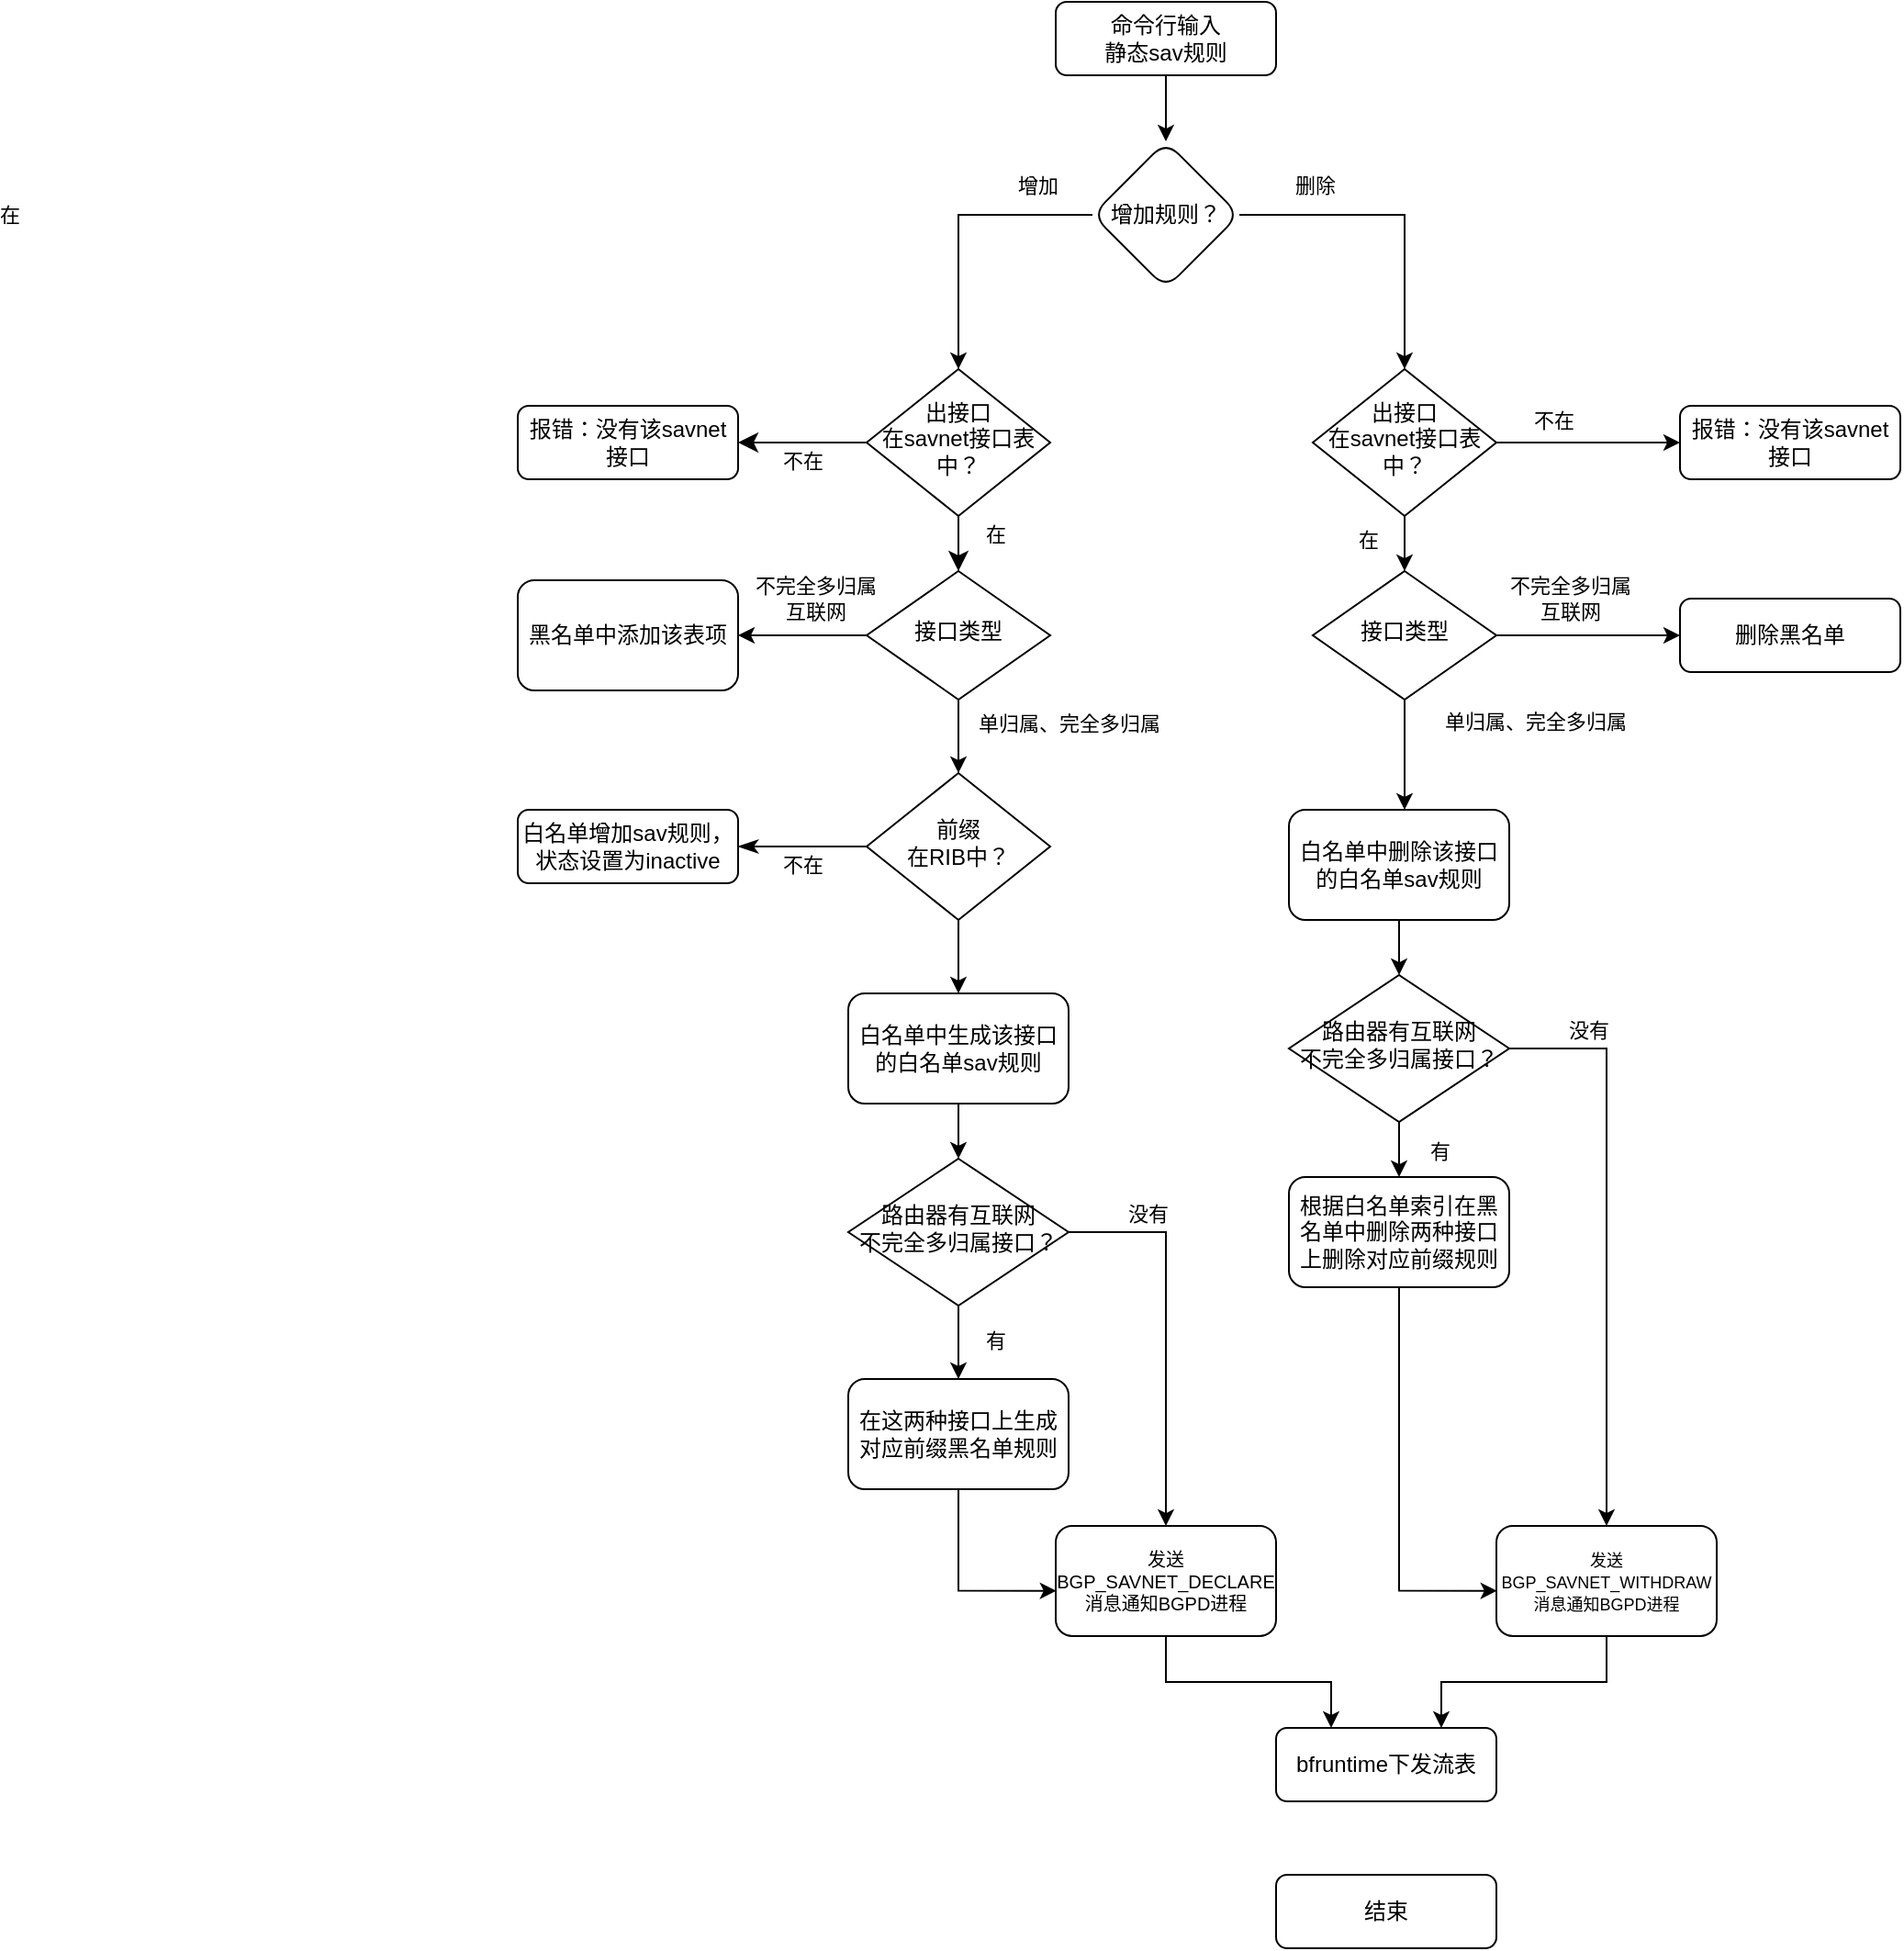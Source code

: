 <mxfile version="23.0.0" type="github" pages="5">
  <diagram id="C5RBs43oDa-KdzZeNtuy" name="Page-1">
    <mxGraphModel dx="2012" dy="1796" grid="1" gridSize="10" guides="1" tooltips="1" connect="1" arrows="1" fold="1" page="1" pageScale="1" pageWidth="827" pageHeight="1169" math="0" shadow="0">
      <root>
        <mxCell id="WIyWlLk6GJQsqaUBKTNV-0" />
        <mxCell id="WIyWlLk6GJQsqaUBKTNV-1" parent="WIyWlLk6GJQsqaUBKTNV-0" />
        <mxCell id="sOkfHLoV4uFdZrz1ryZe-4" value="" style="edgeStyle=orthogonalEdgeStyle;rounded=0;orthogonalLoop=1;jettySize=auto;html=1;exitX=0.5;exitY=1;exitDx=0;exitDy=0;" parent="WIyWlLk6GJQsqaUBKTNV-1" source="WIyWlLk6GJQsqaUBKTNV-3" target="sOkfHLoV4uFdZrz1ryZe-3" edge="1">
          <mxGeometry relative="1" as="geometry">
            <mxPoint x="297" y="20" as="sourcePoint" />
          </mxGeometry>
        </mxCell>
        <mxCell id="WIyWlLk6GJQsqaUBKTNV-3" value="命令行输入&lt;br&gt;静态sav规则" style="rounded=1;whiteSpace=wrap;html=1;fontSize=12;glass=0;strokeWidth=1;shadow=0;" parent="WIyWlLk6GJQsqaUBKTNV-1" vertex="1">
          <mxGeometry x="210" y="-30" width="120" height="40" as="geometry" />
        </mxCell>
        <mxCell id="WIyWlLk6GJQsqaUBKTNV-4" value="在" style="rounded=0;html=1;jettySize=auto;orthogonalLoop=1;fontSize=11;endArrow=classic;endFill=1;endSize=8;strokeWidth=1;shadow=0;labelBackgroundColor=none;edgeStyle=orthogonalEdgeStyle;entryX=0.5;entryY=0;entryDx=0;entryDy=0;" parent="WIyWlLk6GJQsqaUBKTNV-1" source="WIyWlLk6GJQsqaUBKTNV-6" target="zvvp0phdEBOQ2-SjyJMt-2" edge="1">
          <mxGeometry x="0.2" y="20" relative="1" as="geometry">
            <mxPoint as="offset" />
            <mxPoint x="157" y="290" as="targetPoint" />
          </mxGeometry>
        </mxCell>
        <mxCell id="WIyWlLk6GJQsqaUBKTNV-5" value="不在" style="edgeStyle=orthogonalEdgeStyle;rounded=0;html=1;jettySize=auto;orthogonalLoop=1;fontSize=11;endArrow=classic;endFill=1;endSize=8;strokeWidth=1;shadow=0;labelBackgroundColor=none;" parent="WIyWlLk6GJQsqaUBKTNV-1" source="WIyWlLk6GJQsqaUBKTNV-6" target="WIyWlLk6GJQsqaUBKTNV-7" edge="1">
          <mxGeometry y="10" relative="1" as="geometry">
            <mxPoint as="offset" />
          </mxGeometry>
        </mxCell>
        <mxCell id="WIyWlLk6GJQsqaUBKTNV-6" value="出接口&lt;br&gt;在savnet接口表中？" style="rhombus;whiteSpace=wrap;html=1;shadow=0;fontFamily=Helvetica;fontSize=12;align=center;strokeWidth=1;spacing=6;spacingTop=-4;" parent="WIyWlLk6GJQsqaUBKTNV-1" vertex="1">
          <mxGeometry x="107" y="170" width="100" height="80" as="geometry" />
        </mxCell>
        <mxCell id="WIyWlLk6GJQsqaUBKTNV-7" value="报错：没有该savnet接口" style="rounded=1;whiteSpace=wrap;html=1;fontSize=12;glass=0;strokeWidth=1;shadow=0;" parent="WIyWlLk6GJQsqaUBKTNV-1" vertex="1">
          <mxGeometry x="-83" y="190" width="120" height="40" as="geometry" />
        </mxCell>
        <mxCell id="sOkfHLoV4uFdZrz1ryZe-5" value="增加" style="edgeStyle=orthogonalEdgeStyle;rounded=0;orthogonalLoop=1;jettySize=auto;html=1;entryX=0.5;entryY=0;entryDx=0;entryDy=0;" parent="WIyWlLk6GJQsqaUBKTNV-1" source="sOkfHLoV4uFdZrz1ryZe-3" target="WIyWlLk6GJQsqaUBKTNV-6" edge="1">
          <mxGeometry x="-0.618" y="-16" relative="1" as="geometry">
            <mxPoint as="offset" />
          </mxGeometry>
        </mxCell>
        <mxCell id="sOkfHLoV4uFdZrz1ryZe-8" value="" style="edgeStyle=orthogonalEdgeStyle;rounded=0;orthogonalLoop=1;jettySize=auto;html=1;entryX=0.5;entryY=0;entryDx=0;entryDy=0;" parent="WIyWlLk6GJQsqaUBKTNV-1" source="sOkfHLoV4uFdZrz1ryZe-3" target="sOkfHLoV4uFdZrz1ryZe-11" edge="1">
          <mxGeometry relative="1" as="geometry">
            <mxPoint x="460.029" y="170" as="targetPoint" />
          </mxGeometry>
        </mxCell>
        <mxCell id="sOkfHLoV4uFdZrz1ryZe-9" value="删除" style="edgeLabel;html=1;align=center;verticalAlign=middle;resizable=0;points=[];" parent="sOkfHLoV4uFdZrz1ryZe-8" vertex="1" connectable="0">
          <mxGeometry x="-0.04" y="1" relative="1" as="geometry">
            <mxPoint x="-43" y="-15" as="offset" />
          </mxGeometry>
        </mxCell>
        <mxCell id="sOkfHLoV4uFdZrz1ryZe-3" value="增加规则？" style="rhombus;whiteSpace=wrap;html=1;rounded=1;glass=0;strokeWidth=1;shadow=0;" parent="WIyWlLk6GJQsqaUBKTNV-1" vertex="1">
          <mxGeometry x="230" y="46" width="80" height="80" as="geometry" />
        </mxCell>
        <mxCell id="sOkfHLoV4uFdZrz1ryZe-15" value="" style="edgeStyle=orthogonalEdgeStyle;rounded=0;orthogonalLoop=1;jettySize=auto;html=1;exitX=1;exitY=0.5;exitDx=0;exitDy=0;entryX=0;entryY=0.5;entryDx=0;entryDy=0;" parent="WIyWlLk6GJQsqaUBKTNV-1" source="sOkfHLoV4uFdZrz1ryZe-11" target="UGObc9jpRHtdredPz7N7-5" edge="1">
          <mxGeometry relative="1" as="geometry">
            <mxPoint x="830" y="240" as="sourcePoint" />
            <mxPoint x="530" y="210" as="targetPoint" />
          </mxGeometry>
        </mxCell>
        <mxCell id="zvvp0phdEBOQ2-SjyJMt-5" value="不在" style="edgeLabel;html=1;align=center;verticalAlign=middle;resizable=0;points=[];" vertex="1" connectable="0" parent="sOkfHLoV4uFdZrz1ryZe-15">
          <mxGeometry x="-0.32" y="1" relative="1" as="geometry">
            <mxPoint x="-3" y="-11" as="offset" />
          </mxGeometry>
        </mxCell>
        <mxCell id="zvvp0phdEBOQ2-SjyJMt-36" style="edgeStyle=orthogonalEdgeStyle;rounded=0;orthogonalLoop=1;jettySize=auto;html=1;exitX=0.5;exitY=1;exitDx=0;exitDy=0;entryX=0.5;entryY=0;entryDx=0;entryDy=0;" edge="1" parent="WIyWlLk6GJQsqaUBKTNV-1" source="sOkfHLoV4uFdZrz1ryZe-11" target="zvvp0phdEBOQ2-SjyJMt-35">
          <mxGeometry relative="1" as="geometry" />
        </mxCell>
        <mxCell id="zvvp0phdEBOQ2-SjyJMt-37" value="在" style="edgeLabel;html=1;align=center;verticalAlign=middle;resizable=0;points=[];" vertex="1" connectable="0" parent="zvvp0phdEBOQ2-SjyJMt-36">
          <mxGeometry x="-0.148" relative="1" as="geometry">
            <mxPoint x="-20" as="offset" />
          </mxGeometry>
        </mxCell>
        <mxCell id="sOkfHLoV4uFdZrz1ryZe-11" value="出接口&lt;br&gt;在savnet接口表中？" style="rhombus;whiteSpace=wrap;html=1;shadow=0;fontFamily=Helvetica;fontSize=12;align=center;strokeWidth=1;spacing=6;spacingTop=-4;" parent="WIyWlLk6GJQsqaUBKTNV-1" vertex="1">
          <mxGeometry x="350" y="170" width="100" height="80" as="geometry" />
        </mxCell>
        <mxCell id="zvvp0phdEBOQ2-SjyJMt-7" value="" style="edgeStyle=orthogonalEdgeStyle;rounded=0;orthogonalLoop=1;jettySize=auto;html=1;entryX=1;entryY=0.5;entryDx=0;entryDy=0;" edge="1" parent="WIyWlLk6GJQsqaUBKTNV-1" source="zvvp0phdEBOQ2-SjyJMt-2" target="zvvp0phdEBOQ2-SjyJMt-21">
          <mxGeometry relative="1" as="geometry">
            <mxPoint x="257" y="320" as="targetPoint" />
          </mxGeometry>
        </mxCell>
        <mxCell id="zvvp0phdEBOQ2-SjyJMt-8" value="不完全多归属&lt;br&gt;互联网" style="edgeLabel;html=1;align=center;verticalAlign=middle;resizable=0;points=[];" vertex="1" connectable="0" parent="zvvp0phdEBOQ2-SjyJMt-7">
          <mxGeometry x="-0.2" relative="1" as="geometry">
            <mxPoint y="-20" as="offset" />
          </mxGeometry>
        </mxCell>
        <mxCell id="zvvp0phdEBOQ2-SjyJMt-10" value="" style="edgeStyle=orthogonalEdgeStyle;rounded=0;orthogonalLoop=1;jettySize=auto;html=1;" edge="1" parent="WIyWlLk6GJQsqaUBKTNV-1" source="zvvp0phdEBOQ2-SjyJMt-2" target="UGObc9jpRHtdredPz7N7-3">
          <mxGeometry relative="1" as="geometry">
            <mxPoint x="157" y="410" as="targetPoint" />
          </mxGeometry>
        </mxCell>
        <mxCell id="zvvp0phdEBOQ2-SjyJMt-11" value="单归属、完全多归属" style="edgeLabel;html=1;align=center;verticalAlign=middle;resizable=0;points=[];" vertex="1" connectable="0" parent="zvvp0phdEBOQ2-SjyJMt-10">
          <mxGeometry relative="1" as="geometry">
            <mxPoint x="60" y="-7" as="offset" />
          </mxGeometry>
        </mxCell>
        <mxCell id="zvvp0phdEBOQ2-SjyJMt-2" value="接口类型" style="rhombus;whiteSpace=wrap;html=1;shadow=0;strokeWidth=1;spacing=6;spacingTop=-4;" vertex="1" parent="WIyWlLk6GJQsqaUBKTNV-1">
          <mxGeometry x="107" y="280" width="100" height="70" as="geometry" />
        </mxCell>
        <mxCell id="zvvp0phdEBOQ2-SjyJMt-13" value="" style="edgeStyle=orthogonalEdgeStyle;rounded=0;orthogonalLoop=1;jettySize=auto;html=1;exitX=0.5;exitY=1;exitDx=0;exitDy=0;" edge="1" parent="WIyWlLk6GJQsqaUBKTNV-1" source="zvvp0phdEBOQ2-SjyJMt-23" target="zvvp0phdEBOQ2-SjyJMt-12">
          <mxGeometry relative="1" as="geometry">
            <mxPoint x="157" y="616.67" as="sourcePoint" />
          </mxGeometry>
        </mxCell>
        <mxCell id="zvvp0phdEBOQ2-SjyJMt-16" value="" style="edgeStyle=orthogonalEdgeStyle;rounded=0;orthogonalLoop=1;jettySize=auto;html=1;" edge="1" parent="WIyWlLk6GJQsqaUBKTNV-1" source="zvvp0phdEBOQ2-SjyJMt-12" target="zvvp0phdEBOQ2-SjyJMt-24">
          <mxGeometry relative="1" as="geometry">
            <mxPoint x="157" y="776.67" as="targetPoint" />
          </mxGeometry>
        </mxCell>
        <mxCell id="zvvp0phdEBOQ2-SjyJMt-17" value="有" style="edgeLabel;html=1;align=center;verticalAlign=middle;resizable=0;points=[];" vertex="1" connectable="0" parent="zvvp0phdEBOQ2-SjyJMt-16">
          <mxGeometry x="-0.047" y="-1" relative="1" as="geometry">
            <mxPoint x="21" as="offset" />
          </mxGeometry>
        </mxCell>
        <mxCell id="zvvp0phdEBOQ2-SjyJMt-19" value="" style="edgeStyle=orthogonalEdgeStyle;rounded=0;orthogonalLoop=1;jettySize=auto;html=1;entryX=0.5;entryY=0;entryDx=0;entryDy=0;exitX=1;exitY=0.5;exitDx=0;exitDy=0;" edge="1" parent="WIyWlLk6GJQsqaUBKTNV-1" source="zvvp0phdEBOQ2-SjyJMt-12" target="zvvp0phdEBOQ2-SjyJMt-25">
          <mxGeometry relative="1" as="geometry">
            <mxPoint x="196.999" y="696.671" as="sourcePoint" />
            <mxPoint x="275.89" y="872.32" as="targetPoint" />
          </mxGeometry>
        </mxCell>
        <mxCell id="zvvp0phdEBOQ2-SjyJMt-26" value="没有" style="edgeLabel;html=1;align=center;verticalAlign=middle;resizable=0;points=[];" vertex="1" connectable="0" parent="zvvp0phdEBOQ2-SjyJMt-19">
          <mxGeometry x="-0.278" y="1" relative="1" as="geometry">
            <mxPoint x="-11" y="-34" as="offset" />
          </mxGeometry>
        </mxCell>
        <mxCell id="zvvp0phdEBOQ2-SjyJMt-12" value="路由器有互联网&lt;br&gt;不完全多归属接口？" style="rhombus;whiteSpace=wrap;html=1;shadow=0;strokeWidth=1;spacing=6;spacingTop=-4;" vertex="1" parent="WIyWlLk6GJQsqaUBKTNV-1">
          <mxGeometry x="97" y="600" width="120" height="80" as="geometry" />
        </mxCell>
        <mxCell id="zvvp0phdEBOQ2-SjyJMt-21" value="黑名单中添加该表项" style="rounded=1;whiteSpace=wrap;html=1;" vertex="1" parent="WIyWlLk6GJQsqaUBKTNV-1">
          <mxGeometry x="-83" y="285" width="120" height="60" as="geometry" />
        </mxCell>
        <mxCell id="zvvp0phdEBOQ2-SjyJMt-23" value="白名单中生成该接口的白名单sav规则" style="rounded=1;whiteSpace=wrap;html=1;" vertex="1" parent="WIyWlLk6GJQsqaUBKTNV-1">
          <mxGeometry x="97" y="510.0" width="120" height="60" as="geometry" />
        </mxCell>
        <mxCell id="zvvp0phdEBOQ2-SjyJMt-24" value="在这两种接口上生成对应前缀黑名单规则" style="rounded=1;whiteSpace=wrap;html=1;" vertex="1" parent="WIyWlLk6GJQsqaUBKTNV-1">
          <mxGeometry x="97" y="720" width="120" height="60" as="geometry" />
        </mxCell>
        <mxCell id="zvvp0phdEBOQ2-SjyJMt-30" style="edgeStyle=orthogonalEdgeStyle;rounded=0;orthogonalLoop=1;jettySize=auto;html=1;exitX=0.5;exitY=1;exitDx=0;exitDy=0;entryX=0.25;entryY=0;entryDx=0;entryDy=0;" edge="1" parent="WIyWlLk6GJQsqaUBKTNV-1" source="zvvp0phdEBOQ2-SjyJMt-25" target="zvvp0phdEBOQ2-SjyJMt-29">
          <mxGeometry relative="1" as="geometry">
            <mxPoint x="367" y="996.67" as="targetPoint" />
          </mxGeometry>
        </mxCell>
        <mxCell id="zvvp0phdEBOQ2-SjyJMt-25" value="发送BGP_SAVNET_DECLARE消息通知BGPD进程" style="rounded=1;whiteSpace=wrap;html=1;fontSize=10;" vertex="1" parent="WIyWlLk6GJQsqaUBKTNV-1">
          <mxGeometry x="210" y="800" width="120" height="60" as="geometry" />
        </mxCell>
        <mxCell id="zvvp0phdEBOQ2-SjyJMt-28" style="edgeStyle=orthogonalEdgeStyle;rounded=0;orthogonalLoop=1;jettySize=auto;html=1;exitX=0.5;exitY=1;exitDx=0;exitDy=0;entryX=0.003;entryY=0.589;entryDx=0;entryDy=0;entryPerimeter=0;" edge="1" parent="WIyWlLk6GJQsqaUBKTNV-1" source="zvvp0phdEBOQ2-SjyJMt-24" target="zvvp0phdEBOQ2-SjyJMt-25">
          <mxGeometry relative="1" as="geometry" />
        </mxCell>
        <mxCell id="zvvp0phdEBOQ2-SjyJMt-29" value="bfruntime下发流表" style="rounded=1;whiteSpace=wrap;html=1;" vertex="1" parent="WIyWlLk6GJQsqaUBKTNV-1">
          <mxGeometry x="330" y="910" width="120" height="40" as="geometry" />
        </mxCell>
        <mxCell id="zvvp0phdEBOQ2-SjyJMt-31" value="" style="edgeStyle=orthogonalEdgeStyle;rounded=0;orthogonalLoop=1;jettySize=auto;html=1;entryX=0;entryY=0.5;entryDx=0;entryDy=0;" edge="1" parent="WIyWlLk6GJQsqaUBKTNV-1" source="zvvp0phdEBOQ2-SjyJMt-35" target="zvvp0phdEBOQ2-SjyJMt-38">
          <mxGeometry relative="1" as="geometry">
            <mxPoint x="500" y="320" as="targetPoint" />
          </mxGeometry>
        </mxCell>
        <mxCell id="zvvp0phdEBOQ2-SjyJMt-32" value="不完全多归属&lt;br&gt;互联网" style="edgeLabel;html=1;align=center;verticalAlign=middle;resizable=0;points=[];" vertex="1" connectable="0" parent="zvvp0phdEBOQ2-SjyJMt-31">
          <mxGeometry x="-0.2" relative="1" as="geometry">
            <mxPoint y="-20" as="offset" />
          </mxGeometry>
        </mxCell>
        <mxCell id="zvvp0phdEBOQ2-SjyJMt-33" value="" style="edgeStyle=orthogonalEdgeStyle;rounded=0;orthogonalLoop=1;jettySize=auto;html=1;" edge="1" parent="WIyWlLk6GJQsqaUBKTNV-1" source="zvvp0phdEBOQ2-SjyJMt-35">
          <mxGeometry relative="1" as="geometry">
            <mxPoint x="400" y="410" as="targetPoint" />
          </mxGeometry>
        </mxCell>
        <mxCell id="zvvp0phdEBOQ2-SjyJMt-34" value="单归属、完全多归属" style="edgeLabel;html=1;align=center;verticalAlign=middle;resizable=0;points=[];" vertex="1" connectable="0" parent="zvvp0phdEBOQ2-SjyJMt-33">
          <mxGeometry relative="1" as="geometry">
            <mxPoint x="70" y="-18" as="offset" />
          </mxGeometry>
        </mxCell>
        <mxCell id="zvvp0phdEBOQ2-SjyJMt-35" value="接口类型" style="rhombus;whiteSpace=wrap;html=1;shadow=0;strokeWidth=1;spacing=6;spacingTop=-4;" vertex="1" parent="WIyWlLk6GJQsqaUBKTNV-1">
          <mxGeometry x="350" y="280" width="100" height="70" as="geometry" />
        </mxCell>
        <mxCell id="zvvp0phdEBOQ2-SjyJMt-38" value="删除黑名单" style="rounded=1;whiteSpace=wrap;html=1;" vertex="1" parent="WIyWlLk6GJQsqaUBKTNV-1">
          <mxGeometry x="550" y="295" width="120" height="40" as="geometry" />
        </mxCell>
        <mxCell id="zvvp0phdEBOQ2-SjyJMt-48" style="edgeStyle=orthogonalEdgeStyle;rounded=0;orthogonalLoop=1;jettySize=auto;html=1;entryX=0.5;entryY=0;entryDx=0;entryDy=0;" edge="1" parent="WIyWlLk6GJQsqaUBKTNV-1" source="zvvp0phdEBOQ2-SjyJMt-39" target="zvvp0phdEBOQ2-SjyJMt-44">
          <mxGeometry relative="1" as="geometry" />
        </mxCell>
        <mxCell id="zvvp0phdEBOQ2-SjyJMt-39" value="白名单中删除该接口的白名单sav规则" style="rounded=1;whiteSpace=wrap;html=1;" vertex="1" parent="WIyWlLk6GJQsqaUBKTNV-1">
          <mxGeometry x="337" y="410" width="120" height="60" as="geometry" />
        </mxCell>
        <mxCell id="zvvp0phdEBOQ2-SjyJMt-40" value="" style="edgeStyle=orthogonalEdgeStyle;rounded=0;orthogonalLoop=1;jettySize=auto;html=1;entryX=0.5;entryY=0;entryDx=0;entryDy=0;" edge="1" parent="WIyWlLk6GJQsqaUBKTNV-1" source="zvvp0phdEBOQ2-SjyJMt-44" target="zvvp0phdEBOQ2-SjyJMt-45">
          <mxGeometry relative="1" as="geometry">
            <mxPoint x="400" y="630" as="targetPoint" />
          </mxGeometry>
        </mxCell>
        <mxCell id="zvvp0phdEBOQ2-SjyJMt-41" value="有" style="edgeLabel;html=1;align=center;verticalAlign=middle;resizable=0;points=[];" vertex="1" connectable="0" parent="zvvp0phdEBOQ2-SjyJMt-40">
          <mxGeometry x="-0.047" y="-1" relative="1" as="geometry">
            <mxPoint x="21" as="offset" />
          </mxGeometry>
        </mxCell>
        <mxCell id="zvvp0phdEBOQ2-SjyJMt-42" value="" style="edgeStyle=orthogonalEdgeStyle;rounded=0;orthogonalLoop=1;jettySize=auto;html=1;entryX=0.5;entryY=0;entryDx=0;entryDy=0;exitX=1;exitY=0.5;exitDx=0;exitDy=0;" edge="1" parent="WIyWlLk6GJQsqaUBKTNV-1" target="zvvp0phdEBOQ2-SjyJMt-46" source="zvvp0phdEBOQ2-SjyJMt-44">
          <mxGeometry relative="1" as="geometry">
            <mxPoint x="439.999" y="550.001" as="sourcePoint" />
            <mxPoint x="518.89" y="725.65" as="targetPoint" />
          </mxGeometry>
        </mxCell>
        <mxCell id="zvvp0phdEBOQ2-SjyJMt-43" value="没有" style="edgeLabel;html=1;align=center;verticalAlign=middle;resizable=0;points=[];" vertex="1" connectable="0" parent="zvvp0phdEBOQ2-SjyJMt-42">
          <mxGeometry x="-0.278" y="1" relative="1" as="geometry">
            <mxPoint x="-11" y="-70" as="offset" />
          </mxGeometry>
        </mxCell>
        <mxCell id="zvvp0phdEBOQ2-SjyJMt-44" value="路由器有互联网&lt;br&gt;不完全多归属接口？" style="rhombus;whiteSpace=wrap;html=1;shadow=0;strokeWidth=1;spacing=6;spacingTop=-4;" vertex="1" parent="WIyWlLk6GJQsqaUBKTNV-1">
          <mxGeometry x="337" y="500" width="120" height="80" as="geometry" />
        </mxCell>
        <mxCell id="zvvp0phdEBOQ2-SjyJMt-45" value="根据白名单索引在黑名单中删除两种接口上删除对应前缀规则" style="rounded=1;whiteSpace=wrap;html=1;" vertex="1" parent="WIyWlLk6GJQsqaUBKTNV-1">
          <mxGeometry x="337" y="610" width="120" height="60" as="geometry" />
        </mxCell>
        <mxCell id="zvvp0phdEBOQ2-SjyJMt-49" style="edgeStyle=orthogonalEdgeStyle;rounded=0;orthogonalLoop=1;jettySize=auto;html=1;exitX=0.5;exitY=1;exitDx=0;exitDy=0;entryX=0.75;entryY=0;entryDx=0;entryDy=0;" edge="1" parent="WIyWlLk6GJQsqaUBKTNV-1" source="zvvp0phdEBOQ2-SjyJMt-46" target="zvvp0phdEBOQ2-SjyJMt-29">
          <mxGeometry relative="1" as="geometry" />
        </mxCell>
        <mxCell id="zvvp0phdEBOQ2-SjyJMt-46" value="&lt;font style=&quot;font-size: 9px;&quot;&gt;发送BGP_SAVNET_WITHDRAW消息通知BGPD进程&lt;/font&gt;" style="rounded=1;whiteSpace=wrap;html=1;fontSize=10;" vertex="1" parent="WIyWlLk6GJQsqaUBKTNV-1">
          <mxGeometry x="450" y="800" width="120" height="60" as="geometry" />
        </mxCell>
        <mxCell id="zvvp0phdEBOQ2-SjyJMt-47" style="edgeStyle=orthogonalEdgeStyle;rounded=0;orthogonalLoop=1;jettySize=auto;html=1;exitX=0.5;exitY=1;exitDx=0;exitDy=0;entryX=0.003;entryY=0.589;entryDx=0;entryDy=0;entryPerimeter=0;" edge="1" parent="WIyWlLk6GJQsqaUBKTNV-1" source="zvvp0phdEBOQ2-SjyJMt-45" target="zvvp0phdEBOQ2-SjyJMt-46">
          <mxGeometry relative="1" as="geometry" />
        </mxCell>
        <mxCell id="UGObc9jpRHtdredPz7N7-1" value="不在" style="edgeStyle=orthogonalEdgeStyle;rounded=0;html=1;jettySize=auto;orthogonalLoop=1;fontSize=11;endArrow=classicThin;endFill=1;endSize=8;strokeWidth=1;shadow=0;labelBackgroundColor=none;" edge="1" parent="WIyWlLk6GJQsqaUBKTNV-1" source="UGObc9jpRHtdredPz7N7-3" target="UGObc9jpRHtdredPz7N7-4">
          <mxGeometry y="10" relative="1" as="geometry">
            <mxPoint as="offset" />
          </mxGeometry>
        </mxCell>
        <mxCell id="UGObc9jpRHtdredPz7N7-2" value="在" style="edgeLabel;html=1;align=center;verticalAlign=middle;resizable=0;points=[];" vertex="1" connectable="0" parent="WIyWlLk6GJQsqaUBKTNV-1">
          <mxGeometry x="-360" y="86" as="geometry" />
        </mxCell>
        <mxCell id="UGObc9jpRHtdredPz7N7-6" style="edgeStyle=orthogonalEdgeStyle;rounded=0;orthogonalLoop=1;jettySize=auto;html=1;exitX=0.5;exitY=1;exitDx=0;exitDy=0;" edge="1" parent="WIyWlLk6GJQsqaUBKTNV-1" source="UGObc9jpRHtdredPz7N7-3" target="zvvp0phdEBOQ2-SjyJMt-23">
          <mxGeometry relative="1" as="geometry" />
        </mxCell>
        <mxCell id="UGObc9jpRHtdredPz7N7-3" value="前缀&lt;br&gt;在RIB中？" style="rhombus;whiteSpace=wrap;html=1;shadow=0;fontFamily=Helvetica;fontSize=12;align=center;strokeWidth=1;spacing=6;spacingTop=-4;" vertex="1" parent="WIyWlLk6GJQsqaUBKTNV-1">
          <mxGeometry x="107" y="390" width="100" height="80" as="geometry" />
        </mxCell>
        <mxCell id="UGObc9jpRHtdredPz7N7-4" value="白名单增加sav规则，状态设置为inactive" style="rounded=1;whiteSpace=wrap;html=1;fontSize=12;glass=0;strokeWidth=1;shadow=0;" vertex="1" parent="WIyWlLk6GJQsqaUBKTNV-1">
          <mxGeometry x="-83" y="410" width="120" height="40" as="geometry" />
        </mxCell>
        <mxCell id="UGObc9jpRHtdredPz7N7-5" value="报错：没有该savnet接口" style="rounded=1;whiteSpace=wrap;html=1;fontSize=12;glass=0;strokeWidth=1;shadow=0;" vertex="1" parent="WIyWlLk6GJQsqaUBKTNV-1">
          <mxGeometry x="550" y="190" width="120" height="40" as="geometry" />
        </mxCell>
        <mxCell id="UGObc9jpRHtdredPz7N7-7" value="结束" style="rounded=1;whiteSpace=wrap;html=1;" vertex="1" parent="WIyWlLk6GJQsqaUBKTNV-1">
          <mxGeometry x="330" y="990" width="120" height="40" as="geometry" />
        </mxCell>
      </root>
    </mxGraphModel>
  </diagram>
  <diagram id="G7KJD26BnXTB1K1rw4Ki" name="第 2 页">
    <mxGraphModel dx="1185" dy="1796" grid="1" gridSize="10" guides="1" tooltips="1" connect="1" arrows="1" fold="1" page="1" pageScale="1" pageWidth="827" pageHeight="1169" math="0" shadow="0">
      <root>
        <mxCell id="0" />
        <mxCell id="1" parent="0" />
        <mxCell id="PPj-uqhimi7uNAB7kXMs-2" value="" style="edgeStyle=orthogonalEdgeStyle;rounded=0;orthogonalLoop=1;jettySize=auto;html=1;" edge="1" parent="1" source="23TfupfvgyzuIX6kTMrO-2" target="PPj-uqhimi7uNAB7kXMs-1">
          <mxGeometry relative="1" as="geometry" />
        </mxCell>
        <mxCell id="23TfupfvgyzuIX6kTMrO-2" value="接收到EntryMsg" style="rounded=1;whiteSpace=wrap;html=1;fontSize=12;glass=0;strokeWidth=1;shadow=0;" vertex="1" parent="1">
          <mxGeometry x="160" y="-100" width="120" height="40" as="geometry" />
        </mxCell>
        <mxCell id="23TfupfvgyzuIX6kTMrO-3" value="在" style="rounded=0;html=1;jettySize=auto;orthogonalLoop=1;endArrow=classic;endFill=1;strokeWidth=1;shadow=0;edgeStyle=orthogonalEdgeStyle;" edge="1" parent="1" source="23TfupfvgyzuIX6kTMrO-5" target="23TfupfvgyzuIX6kTMrO-10">
          <mxGeometry y="20" relative="1" as="geometry">
            <mxPoint as="offset" />
          </mxGeometry>
        </mxCell>
        <mxCell id="23TfupfvgyzuIX6kTMrO-59" value="" style="edgeStyle=orthogonalEdgeStyle;rounded=0;orthogonalLoop=1;jettySize=auto;html=1;" edge="1" parent="1" source="23TfupfvgyzuIX6kTMrO-5" target="23TfupfvgyzuIX6kTMrO-56">
          <mxGeometry relative="1" as="geometry" />
        </mxCell>
        <mxCell id="23TfupfvgyzuIX6kTMrO-60" value="不在" style="edgeLabel;html=1;align=center;verticalAlign=middle;resizable=0;points=[];" vertex="1" connectable="0" parent="23TfupfvgyzuIX6kTMrO-59">
          <mxGeometry x="-0.321" y="-1" relative="1" as="geometry">
            <mxPoint y="-21" as="offset" />
          </mxGeometry>
        </mxCell>
        <mxCell id="23TfupfvgyzuIX6kTMrO-5" value="出接口&lt;br&gt;在savnet接口表中？" style="rhombus;whiteSpace=wrap;html=1;shadow=0;fontFamily=Helvetica;fontSize=12;align=center;strokeWidth=1;spacing=6;spacingTop=-4;" vertex="1" parent="1">
          <mxGeometry x="30" y="128" width="100" height="80" as="geometry" />
        </mxCell>
        <mxCell id="23TfupfvgyzuIX6kTMrO-6" value="报错：没有该savnet接口" style="rounded=1;whiteSpace=wrap;html=1;fontSize=12;glass=0;strokeWidth=1;shadow=0;" vertex="1" parent="1">
          <mxGeometry x="490" y="148" width="120" height="40" as="geometry" />
        </mxCell>
        <mxCell id="23TfupfvgyzuIX6kTMrO-7" value="不在" style="edgeStyle=orthogonalEdgeStyle;rounded=0;html=1;jettySize=auto;orthogonalLoop=1;fontSize=11;endArrow=classic;endFill=1;endSize=8;strokeWidth=1;shadow=0;labelBackgroundColor=none;" edge="1" parent="1" source="23TfupfvgyzuIX6kTMrO-10" target="23TfupfvgyzuIX6kTMrO-11">
          <mxGeometry y="10" relative="1" as="geometry">
            <mxPoint as="offset" />
          </mxGeometry>
        </mxCell>
        <mxCell id="23TfupfvgyzuIX6kTMrO-8" value="" style="edgeStyle=orthogonalEdgeStyle;rounded=0;orthogonalLoop=1;jettySize=auto;html=1;" edge="1" parent="1" source="23TfupfvgyzuIX6kTMrO-10" target="23TfupfvgyzuIX6kTMrO-25">
          <mxGeometry relative="1" as="geometry" />
        </mxCell>
        <mxCell id="23TfupfvgyzuIX6kTMrO-9" value="在" style="edgeLabel;html=1;align=center;verticalAlign=middle;resizable=0;points=[];" vertex="1" connectable="0" parent="23TfupfvgyzuIX6kTMrO-8">
          <mxGeometry x="-0.192" y="3" relative="1" as="geometry">
            <mxPoint x="7" as="offset" />
          </mxGeometry>
        </mxCell>
        <mxCell id="23TfupfvgyzuIX6kTMrO-10" value="前缀&lt;br&gt;在RIB中？" style="rhombus;whiteSpace=wrap;html=1;shadow=0;fontFamily=Helvetica;fontSize=12;align=center;strokeWidth=1;spacing=6;spacingTop=-4;" vertex="1" parent="1">
          <mxGeometry x="30" y="248" width="100" height="80" as="geometry" />
        </mxCell>
        <mxCell id="23TfupfvgyzuIX6kTMrO-11" value="在savnet表中增加sav规则，状态设置为inactive" style="rounded=1;whiteSpace=wrap;html=1;fontSize=12;glass=0;strokeWidth=1;shadow=0;" vertex="1" parent="1">
          <mxGeometry x="170" y="263" width="120" height="50" as="geometry" />
        </mxCell>
        <mxCell id="23TfupfvgyzuIX6kTMrO-12" value="增加" style="edgeStyle=orthogonalEdgeStyle;rounded=0;orthogonalLoop=1;jettySize=auto;html=1;entryX=0.5;entryY=0;entryDx=0;entryDy=0;" edge="1" parent="1" source="23TfupfvgyzuIX6kTMrO-15" target="23TfupfvgyzuIX6kTMrO-5">
          <mxGeometry x="-0.556" y="-10" relative="1" as="geometry">
            <mxPoint as="offset" />
          </mxGeometry>
        </mxCell>
        <mxCell id="23TfupfvgyzuIX6kTMrO-13" value="" style="edgeStyle=orthogonalEdgeStyle;rounded=0;orthogonalLoop=1;jettySize=auto;html=1;entryX=0.5;entryY=0;entryDx=0;entryDy=0;" edge="1" parent="1" source="23TfupfvgyzuIX6kTMrO-15" target="23TfupfvgyzuIX6kTMrO-20">
          <mxGeometry relative="1" as="geometry">
            <mxPoint x="460.029" y="170" as="targetPoint" />
          </mxGeometry>
        </mxCell>
        <mxCell id="23TfupfvgyzuIX6kTMrO-14" value="删除" style="edgeLabel;html=1;align=center;verticalAlign=middle;resizable=0;points=[];" vertex="1" connectable="0" parent="23TfupfvgyzuIX6kTMrO-13">
          <mxGeometry x="-0.04" y="1" relative="1" as="geometry">
            <mxPoint x="-66" y="-9" as="offset" />
          </mxGeometry>
        </mxCell>
        <mxCell id="23TfupfvgyzuIX6kTMrO-15" value="增加规则？" style="rhombus;whiteSpace=wrap;html=1;rounded=1;glass=0;strokeWidth=1;shadow=0;" vertex="1" parent="1">
          <mxGeometry x="180" y="50" width="80" height="80" as="geometry" />
        </mxCell>
        <mxCell id="23TfupfvgyzuIX6kTMrO-16" value="" style="edgeStyle=orthogonalEdgeStyle;rounded=0;orthogonalLoop=1;jettySize=auto;html=1;" edge="1" parent="1" source="23TfupfvgyzuIX6kTMrO-20" target="23TfupfvgyzuIX6kTMrO-6">
          <mxGeometry relative="1" as="geometry" />
        </mxCell>
        <mxCell id="23TfupfvgyzuIX6kTMrO-17" value="不在" style="edgeLabel;html=1;align=center;verticalAlign=middle;resizable=0;points=[];" vertex="1" connectable="0" parent="23TfupfvgyzuIX6kTMrO-16">
          <mxGeometry x="-0.32" y="1" relative="1" as="geometry">
            <mxPoint x="-3" y="-11" as="offset" />
          </mxGeometry>
        </mxCell>
        <mxCell id="23TfupfvgyzuIX6kTMrO-18" style="edgeStyle=orthogonalEdgeStyle;rounded=0;orthogonalLoop=1;jettySize=auto;html=1;exitX=0.5;exitY=1;exitDx=0;exitDy=0;entryX=0.5;entryY=0;entryDx=0;entryDy=0;" edge="1" parent="1" source="23TfupfvgyzuIX6kTMrO-20" target="23TfupfvgyzuIX6kTMrO-43">
          <mxGeometry relative="1" as="geometry" />
        </mxCell>
        <mxCell id="23TfupfvgyzuIX6kTMrO-19" value="在" style="edgeLabel;html=1;align=center;verticalAlign=middle;resizable=0;points=[];" vertex="1" connectable="0" parent="23TfupfvgyzuIX6kTMrO-18">
          <mxGeometry x="-0.148" relative="1" as="geometry">
            <mxPoint x="-20" as="offset" />
          </mxGeometry>
        </mxCell>
        <mxCell id="23TfupfvgyzuIX6kTMrO-20" value="出接口&lt;br&gt;在savnet接口表中？" style="rhombus;whiteSpace=wrap;html=1;shadow=0;fontFamily=Helvetica;fontSize=12;align=center;strokeWidth=1;spacing=6;spacingTop=-4;" vertex="1" parent="1">
          <mxGeometry x="350" y="128" width="100" height="80" as="geometry" />
        </mxCell>
        <mxCell id="23TfupfvgyzuIX6kTMrO-21" value="" style="edgeStyle=orthogonalEdgeStyle;rounded=0;orthogonalLoop=1;jettySize=auto;html=1;" edge="1" parent="1" source="23TfupfvgyzuIX6kTMrO-25">
          <mxGeometry relative="1" as="geometry">
            <mxPoint x="180" y="408" as="targetPoint" />
          </mxGeometry>
        </mxCell>
        <mxCell id="23TfupfvgyzuIX6kTMrO-22" value="不完全多归属&lt;br&gt;互联网" style="edgeLabel;html=1;align=center;verticalAlign=middle;resizable=0;points=[];" vertex="1" connectable="0" parent="23TfupfvgyzuIX6kTMrO-21">
          <mxGeometry x="-0.2" relative="1" as="geometry">
            <mxPoint y="-20" as="offset" />
          </mxGeometry>
        </mxCell>
        <mxCell id="23TfupfvgyzuIX6kTMrO-23" value="" style="edgeStyle=orthogonalEdgeStyle;rounded=0;orthogonalLoop=1;jettySize=auto;html=1;" edge="1" parent="1" target="23TfupfvgyzuIX6kTMrO-33">
          <mxGeometry relative="1" as="geometry">
            <mxPoint x="80" y="610" as="targetPoint" />
            <mxPoint x="80" y="592" as="sourcePoint" />
          </mxGeometry>
        </mxCell>
        <mxCell id="23TfupfvgyzuIX6kTMrO-24" value="单归属、完全多归属" style="edgeLabel;html=1;align=center;verticalAlign=middle;resizable=0;points=[];" vertex="1" connectable="0" parent="23TfupfvgyzuIX6kTMrO-23">
          <mxGeometry x="-0.071" relative="1" as="geometry">
            <mxPoint x="60" y="-143" as="offset" />
          </mxGeometry>
        </mxCell>
        <mxCell id="PPj-uqhimi7uNAB7kXMs-5" style="edgeStyle=orthogonalEdgeStyle;rounded=0;orthogonalLoop=1;jettySize=auto;html=1;exitX=0.5;exitY=1;exitDx=0;exitDy=0;entryX=0.5;entryY=0;entryDx=0;entryDy=0;" edge="1" parent="1" source="23TfupfvgyzuIX6kTMrO-25" target="PPj-uqhimi7uNAB7kXMs-4">
          <mxGeometry relative="1" as="geometry" />
        </mxCell>
        <mxCell id="23TfupfvgyzuIX6kTMrO-25" value="接口类型" style="rhombus;whiteSpace=wrap;html=1;shadow=0;strokeWidth=1;spacing=6;spacingTop=-4;" vertex="1" parent="1">
          <mxGeometry x="40" y="368" width="80" height="80" as="geometry" />
        </mxCell>
        <mxCell id="23TfupfvgyzuIX6kTMrO-26" value="" style="edgeStyle=orthogonalEdgeStyle;rounded=0;orthogonalLoop=1;jettySize=auto;html=1;" edge="1" parent="1" target="23TfupfvgyzuIX6kTMrO-31" source="23TfupfvgyzuIX6kTMrO-33">
          <mxGeometry relative="1" as="geometry">
            <mxPoint x="80" y="670" as="sourcePoint" />
          </mxGeometry>
        </mxCell>
        <mxCell id="23TfupfvgyzuIX6kTMrO-27" value="" style="edgeStyle=orthogonalEdgeStyle;rounded=0;orthogonalLoop=1;jettySize=auto;html=1;" edge="1" parent="1" source="23TfupfvgyzuIX6kTMrO-31">
          <mxGeometry relative="1" as="geometry">
            <mxPoint x="80" y="830" as="targetPoint" />
          </mxGeometry>
        </mxCell>
        <mxCell id="23TfupfvgyzuIX6kTMrO-28" value="有" style="edgeLabel;html=1;align=center;verticalAlign=middle;resizable=0;points=[];" vertex="1" connectable="0" parent="23TfupfvgyzuIX6kTMrO-27">
          <mxGeometry x="-0.047" y="-1" relative="1" as="geometry">
            <mxPoint x="21" as="offset" />
          </mxGeometry>
        </mxCell>
        <mxCell id="23TfupfvgyzuIX6kTMrO-29" value="" style="edgeStyle=orthogonalEdgeStyle;rounded=0;orthogonalLoop=1;jettySize=auto;html=1;entryX=0.5;entryY=0;entryDx=0;entryDy=0;exitX=1;exitY=0.5;exitDx=0;exitDy=0;" edge="1" parent="1" target="23TfupfvgyzuIX6kTMrO-36" source="23TfupfvgyzuIX6kTMrO-31">
          <mxGeometry relative="1" as="geometry">
            <mxPoint x="119.999" y="750.001" as="sourcePoint" />
            <mxPoint x="198.89" y="925.65" as="targetPoint" />
          </mxGeometry>
        </mxCell>
        <mxCell id="23TfupfvgyzuIX6kTMrO-30" value="没有" style="edgeLabel;html=1;align=center;verticalAlign=middle;resizable=0;points=[];" vertex="1" connectable="0" parent="23TfupfvgyzuIX6kTMrO-29">
          <mxGeometry x="-0.278" y="1" relative="1" as="geometry">
            <mxPoint as="offset" />
          </mxGeometry>
        </mxCell>
        <mxCell id="23TfupfvgyzuIX6kTMrO-31" value="路由器是否有互联网、不完全多归属接口？" style="rhombus;whiteSpace=wrap;html=1;shadow=0;strokeWidth=1;spacing=6;spacingTop=-4;" vertex="1" parent="1">
          <mxGeometry x="40" y="690" width="80" height="80" as="geometry" />
        </mxCell>
        <mxCell id="23TfupfvgyzuIX6kTMrO-32" value="报错？不应该有这样的SPA，不处理这个事件" style="rounded=1;whiteSpace=wrap;html=1;fillColor=#E0FF14;" vertex="1" parent="1">
          <mxGeometry x="180" y="378" width="120" height="60" as="geometry" />
        </mxCell>
        <mxCell id="23TfupfvgyzuIX6kTMrO-33" value="savnet表中生成该接口的白名单sav规则" style="rounded=1;whiteSpace=wrap;html=1;" vertex="1" parent="1">
          <mxGeometry x="20" y="610" width="120" height="60" as="geometry" />
        </mxCell>
        <mxCell id="23TfupfvgyzuIX6kTMrO-34" value="在这两种接口上生成对应前缀黑名单规则" style="rounded=1;whiteSpace=wrap;html=1;" vertex="1" parent="1">
          <mxGeometry x="20" y="830" width="120" height="60" as="geometry" />
        </mxCell>
        <mxCell id="23TfupfvgyzuIX6kTMrO-35" style="edgeStyle=orthogonalEdgeStyle;rounded=0;orthogonalLoop=1;jettySize=auto;html=1;exitX=0.5;exitY=1;exitDx=0;exitDy=0;entryX=0.25;entryY=0;entryDx=0;entryDy=0;" edge="1" parent="1" source="23TfupfvgyzuIX6kTMrO-36" target="23TfupfvgyzuIX6kTMrO-38">
          <mxGeometry relative="1" as="geometry" />
        </mxCell>
        <mxCell id="23TfupfvgyzuIX6kTMrO-36" value="发送ZEBRA_BGP_SAVNET_DECLARE消息通知BGPD进程" style="rounded=1;whiteSpace=wrap;html=1;" vertex="1" parent="1">
          <mxGeometry x="140" y="930" width="120" height="60" as="geometry" />
        </mxCell>
        <mxCell id="23TfupfvgyzuIX6kTMrO-37" style="edgeStyle=orthogonalEdgeStyle;rounded=0;orthogonalLoop=1;jettySize=auto;html=1;exitX=0.5;exitY=1;exitDx=0;exitDy=0;entryX=0.003;entryY=0.589;entryDx=0;entryDy=0;entryPerimeter=0;" edge="1" parent="1" source="23TfupfvgyzuIX6kTMrO-34" target="23TfupfvgyzuIX6kTMrO-36">
          <mxGeometry relative="1" as="geometry" />
        </mxCell>
        <mxCell id="23TfupfvgyzuIX6kTMrO-38" value="bfruntime下发流表" style="rounded=1;whiteSpace=wrap;html=1;" vertex="1" parent="1">
          <mxGeometry x="260" y="1050" width="120" height="60" as="geometry" />
        </mxCell>
        <mxCell id="23TfupfvgyzuIX6kTMrO-39" value="" style="edgeStyle=orthogonalEdgeStyle;rounded=0;orthogonalLoop=1;jettySize=auto;html=1;" edge="1" parent="1" source="23TfupfvgyzuIX6kTMrO-43">
          <mxGeometry relative="1" as="geometry">
            <mxPoint x="500" y="408" as="targetPoint" />
          </mxGeometry>
        </mxCell>
        <mxCell id="23TfupfvgyzuIX6kTMrO-40" value="不完全多归属&lt;br&gt;互联网" style="edgeLabel;html=1;align=center;verticalAlign=middle;resizable=0;points=[];" vertex="1" connectable="0" parent="23TfupfvgyzuIX6kTMrO-39">
          <mxGeometry x="-0.2" relative="1" as="geometry">
            <mxPoint y="-20" as="offset" />
          </mxGeometry>
        </mxCell>
        <mxCell id="23TfupfvgyzuIX6kTMrO-41" value="" style="edgeStyle=orthogonalEdgeStyle;rounded=0;orthogonalLoop=1;jettySize=auto;html=1;" edge="1" parent="1" source="23TfupfvgyzuIX6kTMrO-43">
          <mxGeometry relative="1" as="geometry">
            <mxPoint x="400" y="498" as="targetPoint" />
          </mxGeometry>
        </mxCell>
        <mxCell id="23TfupfvgyzuIX6kTMrO-42" value="单归属、完全多归属" style="edgeLabel;html=1;align=center;verticalAlign=middle;resizable=0;points=[];" vertex="1" connectable="0" parent="23TfupfvgyzuIX6kTMrO-41">
          <mxGeometry x="-0.071" relative="1" as="geometry">
            <mxPoint x="60" y="-1" as="offset" />
          </mxGeometry>
        </mxCell>
        <mxCell id="23TfupfvgyzuIX6kTMrO-43" value="接口类型" style="rhombus;whiteSpace=wrap;html=1;shadow=0;strokeWidth=1;spacing=6;spacingTop=-4;" vertex="1" parent="1">
          <mxGeometry x="360" y="368" width="80" height="80" as="geometry" />
        </mxCell>
        <mxCell id="23TfupfvgyzuIX6kTMrO-44" value="删除黑名单？不处理？" style="rounded=1;whiteSpace=wrap;html=1;" vertex="1" parent="1">
          <mxGeometry x="500" y="378" width="120" height="60" as="geometry" />
        </mxCell>
        <mxCell id="23TfupfvgyzuIX6kTMrO-45" style="edgeStyle=orthogonalEdgeStyle;rounded=0;orthogonalLoop=1;jettySize=auto;html=1;entryX=0.5;entryY=0;entryDx=0;entryDy=0;" edge="1" parent="1" source="23TfupfvgyzuIX6kTMrO-46" target="23TfupfvgyzuIX6kTMrO-51">
          <mxGeometry relative="1" as="geometry" />
        </mxCell>
        <mxCell id="23TfupfvgyzuIX6kTMrO-46" value="savnet表中删除该接口的白名单sav规则" style="rounded=1;whiteSpace=wrap;html=1;" vertex="1" parent="1">
          <mxGeometry x="340" y="610" width="120" height="60" as="geometry" />
        </mxCell>
        <mxCell id="23TfupfvgyzuIX6kTMrO-47" value="" style="edgeStyle=orthogonalEdgeStyle;rounded=0;orthogonalLoop=1;jettySize=auto;html=1;" edge="1" parent="1" source="23TfupfvgyzuIX6kTMrO-51">
          <mxGeometry relative="1" as="geometry">
            <mxPoint x="400" y="830" as="targetPoint" />
          </mxGeometry>
        </mxCell>
        <mxCell id="23TfupfvgyzuIX6kTMrO-48" value="有" style="edgeLabel;html=1;align=center;verticalAlign=middle;resizable=0;points=[];" vertex="1" connectable="0" parent="23TfupfvgyzuIX6kTMrO-47">
          <mxGeometry x="-0.047" y="-1" relative="1" as="geometry">
            <mxPoint x="21" as="offset" />
          </mxGeometry>
        </mxCell>
        <mxCell id="23TfupfvgyzuIX6kTMrO-49" value="" style="edgeStyle=orthogonalEdgeStyle;rounded=0;orthogonalLoop=1;jettySize=auto;html=1;entryX=0.5;entryY=0;entryDx=0;entryDy=0;" edge="1" parent="1" target="23TfupfvgyzuIX6kTMrO-54">
          <mxGeometry relative="1" as="geometry">
            <mxPoint x="439.999" y="750.001" as="sourcePoint" />
            <mxPoint x="518.89" y="925.65" as="targetPoint" />
          </mxGeometry>
        </mxCell>
        <mxCell id="23TfupfvgyzuIX6kTMrO-50" value="没有" style="edgeLabel;html=1;align=center;verticalAlign=middle;resizable=0;points=[];" vertex="1" connectable="0" parent="23TfupfvgyzuIX6kTMrO-49">
          <mxGeometry x="-0.278" y="1" relative="1" as="geometry">
            <mxPoint as="offset" />
          </mxGeometry>
        </mxCell>
        <mxCell id="23TfupfvgyzuIX6kTMrO-51" value="路由器是否有互联网、不完全多归属接口？" style="rhombus;whiteSpace=wrap;html=1;shadow=0;strokeWidth=1;spacing=6;spacingTop=-4;" vertex="1" parent="1">
          <mxGeometry x="360" y="710" width="80" height="80" as="geometry" />
        </mxCell>
        <mxCell id="23TfupfvgyzuIX6kTMrO-52" value="在这两种接口上删除对应前缀黑名单规则" style="rounded=1;whiteSpace=wrap;html=1;" vertex="1" parent="1">
          <mxGeometry x="340" y="830" width="120" height="60" as="geometry" />
        </mxCell>
        <mxCell id="23TfupfvgyzuIX6kTMrO-53" style="edgeStyle=orthogonalEdgeStyle;rounded=0;orthogonalLoop=1;jettySize=auto;html=1;exitX=0.5;exitY=1;exitDx=0;exitDy=0;entryX=0.75;entryY=0;entryDx=0;entryDy=0;" edge="1" parent="1" source="23TfupfvgyzuIX6kTMrO-54" target="23TfupfvgyzuIX6kTMrO-38">
          <mxGeometry relative="1" as="geometry" />
        </mxCell>
        <mxCell id="23TfupfvgyzuIX6kTMrO-54" value="发送ZEBRA_BGP_SAVNET_WITHDRAW消息通知BGPD进程" style="rounded=1;whiteSpace=wrap;html=1;" vertex="1" parent="1">
          <mxGeometry x="450" y="940" width="120" height="60" as="geometry" />
        </mxCell>
        <mxCell id="23TfupfvgyzuIX6kTMrO-55" style="edgeStyle=orthogonalEdgeStyle;rounded=0;orthogonalLoop=1;jettySize=auto;html=1;exitX=0.5;exitY=1;exitDx=0;exitDy=0;entryX=0.003;entryY=0.589;entryDx=0;entryDy=0;entryPerimeter=0;" edge="1" parent="1" source="23TfupfvgyzuIX6kTMrO-52" target="23TfupfvgyzuIX6kTMrO-54">
          <mxGeometry relative="1" as="geometry" />
        </mxCell>
        <mxCell id="23TfupfvgyzuIX6kTMrO-56" value="在savnet表中增加sav规则，状态设置为inactive" style="rounded=1;whiteSpace=wrap;html=1;" vertex="1" parent="1">
          <mxGeometry x="170" y="143" width="120" height="50" as="geometry" />
        </mxCell>
        <mxCell id="PPj-uqhimi7uNAB7kXMs-3" value="" style="edgeStyle=orthogonalEdgeStyle;rounded=0;orthogonalLoop=1;jettySize=auto;html=1;" edge="1" parent="1" source="PPj-uqhimi7uNAB7kXMs-1" target="23TfupfvgyzuIX6kTMrO-15">
          <mxGeometry relative="1" as="geometry" />
        </mxCell>
        <mxCell id="PPj-uqhimi7uNAB7kXMs-1" value="解析消息" style="rounded=1;whiteSpace=wrap;html=1;" vertex="1" parent="1">
          <mxGeometry x="160" y="-30" width="120" height="60" as="geometry" />
        </mxCell>
        <mxCell id="PPj-uqhimi7uNAB7kXMs-4" value="" style="rhombus;whiteSpace=wrap;html=1;" vertex="1" parent="1">
          <mxGeometry x="40" y="480" width="80" height="80" as="geometry" />
        </mxCell>
      </root>
    </mxGraphModel>
  </diagram>
  <diagram id="3VcLANlyzyY8TDHboL8R" name="第 3 页">
    <mxGraphModel dx="2555" dy="2084" grid="1" gridSize="10" guides="1" tooltips="1" connect="1" arrows="1" fold="1" page="1" pageScale="1" pageWidth="827" pageHeight="1169" math="0" shadow="0">
      <root>
        <mxCell id="0" />
        <mxCell id="1" parent="0" />
        <mxCell id="eUS8pawzNhUw9Yin3ONk-1" value="" style="edgeStyle=orthogonalEdgeStyle;rounded=0;orthogonalLoop=1;jettySize=auto;html=1;" edge="1" parent="1" source="eUS8pawzNhUw9Yin3ONk-2" target="eUS8pawzNhUw9Yin3ONk-60">
          <mxGeometry relative="1" as="geometry" />
        </mxCell>
        <mxCell id="eUS8pawzNhUw9Yin3ONk-2" value="接收到EntryMsg" style="rounded=1;whiteSpace=wrap;html=1;fontSize=12;glass=0;strokeWidth=1;shadow=0;" vertex="1" parent="1">
          <mxGeometry x="160" y="-100" width="120" height="40" as="geometry" />
        </mxCell>
        <mxCell id="eUS8pawzNhUw9Yin3ONk-13" value="增加" style="edgeStyle=orthogonalEdgeStyle;rounded=0;orthogonalLoop=1;jettySize=auto;html=1;exitX=0.042;exitY=0.487;exitDx=0;exitDy=0;exitPerimeter=0;" edge="1" parent="1" source="eUS8pawzNhUw9Yin3ONk-66" target="eUS8pawzNhUw9Yin3ONk-21">
          <mxGeometry x="-0.556" y="-10" relative="1" as="geometry">
            <mxPoint as="offset" />
            <mxPoint x="170" y="100" as="sourcePoint" />
            <mxPoint x="70" y="140" as="targetPoint" />
          </mxGeometry>
        </mxCell>
        <mxCell id="eUS8pawzNhUw9Yin3ONk-76" value="" style="edgeStyle=orthogonalEdgeStyle;rounded=0;orthogonalLoop=1;jettySize=auto;html=1;entryX=0.5;entryY=0;entryDx=0;entryDy=0;" edge="1" parent="1" source="eUS8pawzNhUw9Yin3ONk-21" target="z7nVHAJ4l-RQInmV7sRH-1">
          <mxGeometry relative="1" as="geometry">
            <mxPoint x="-18" y="180" as="targetPoint" />
          </mxGeometry>
        </mxCell>
        <mxCell id="eUS8pawzNhUw9Yin3ONk-77" value="不在" style="edgeLabel;html=1;align=center;verticalAlign=middle;resizable=0;points=[];" vertex="1" connectable="0" parent="eUS8pawzNhUw9Yin3ONk-76">
          <mxGeometry x="0.124" relative="1" as="geometry">
            <mxPoint x="47" y="-10" as="offset" />
          </mxGeometry>
        </mxCell>
        <mxCell id="eUS8pawzNhUw9Yin3ONk-79" value="" style="edgeStyle=orthogonalEdgeStyle;rounded=0;orthogonalLoop=1;jettySize=auto;html=1;" edge="1" parent="1" source="eUS8pawzNhUw9Yin3ONk-21" target="eUS8pawzNhUw9Yin3ONk-78">
          <mxGeometry relative="1" as="geometry" />
        </mxCell>
        <mxCell id="eUS8pawzNhUw9Yin3ONk-80" value="在" style="edgeLabel;html=1;align=center;verticalAlign=middle;resizable=0;points=[];" vertex="1" connectable="0" parent="eUS8pawzNhUw9Yin3ONk-79">
          <mxGeometry x="-0.219" relative="1" as="geometry">
            <mxPoint x="20" as="offset" />
          </mxGeometry>
        </mxCell>
        <mxCell id="eUS8pawzNhUw9Yin3ONk-21" value="前缀&lt;br&gt;在savnet表中？" style="rhombus;whiteSpace=wrap;html=1;shadow=0;fontFamily=Helvetica;fontSize=12;align=center;strokeWidth=1;spacing=6;spacingTop=-4;" vertex="1" parent="1">
          <mxGeometry x="52" y="140" width="100" height="80" as="geometry" />
        </mxCell>
        <mxCell id="eUS8pawzNhUw9Yin3ONk-67" value="" style="edgeStyle=orthogonalEdgeStyle;rounded=0;orthogonalLoop=1;jettySize=auto;html=1;" edge="1" parent="1" source="eUS8pawzNhUw9Yin3ONk-60" target="eUS8pawzNhUw9Yin3ONk-66">
          <mxGeometry relative="1" as="geometry" />
        </mxCell>
        <mxCell id="eUS8pawzNhUw9Yin3ONk-60" value="解析消息" style="rounded=1;whiteSpace=wrap;html=1;" vertex="1" parent="1">
          <mxGeometry x="160" y="-30" width="120" height="60" as="geometry" />
        </mxCell>
        <mxCell id="eUS8pawzNhUw9Yin3ONk-71" style="edgeStyle=orthogonalEdgeStyle;rounded=0;orthogonalLoop=1;jettySize=auto;html=1;exitX=1;exitY=0.5;exitDx=0;exitDy=0;" edge="1" parent="1" source="eUS8pawzNhUw9Yin3ONk-66" target="eUS8pawzNhUw9Yin3ONk-70">
          <mxGeometry relative="1" as="geometry" />
        </mxCell>
        <mxCell id="eUS8pawzNhUw9Yin3ONk-72" value="删除" style="edgeLabel;html=1;align=center;verticalAlign=middle;resizable=0;points=[];" vertex="1" connectable="0" parent="eUS8pawzNhUw9Yin3ONk-71">
          <mxGeometry x="-0.456" y="-2" relative="1" as="geometry">
            <mxPoint x="4" y="-12" as="offset" />
          </mxGeometry>
        </mxCell>
        <mxCell id="eUS8pawzNhUw9Yin3ONk-66" value="增加规则？" style="rhombus;whiteSpace=wrap;html=1;rounded=1;" vertex="1" parent="1">
          <mxGeometry x="160" y="50" width="120" height="80" as="geometry" />
        </mxCell>
        <mxCell id="eUS8pawzNhUw9Yin3ONk-68" value="" style="edgeStyle=orthogonalEdgeStyle;rounded=0;orthogonalLoop=1;jettySize=auto;html=1;" edge="1" parent="1" source="eUS8pawzNhUw9Yin3ONk-70" target="eUS8pawzNhUw9Yin3ONk-74">
          <mxGeometry relative="1" as="geometry">
            <mxPoint x="460" y="180" as="targetPoint" />
          </mxGeometry>
        </mxCell>
        <mxCell id="eUS8pawzNhUw9Yin3ONk-69" value="不在" style="edgeLabel;html=1;align=center;verticalAlign=middle;resizable=0;points=[];" vertex="1" connectable="0" parent="eUS8pawzNhUw9Yin3ONk-68">
          <mxGeometry x="-0.32" y="1" relative="1" as="geometry">
            <mxPoint x="-3" y="-11" as="offset" />
          </mxGeometry>
        </mxCell>
        <mxCell id="eUS8pawzNhUw9Yin3ONk-82" value="" style="edgeStyle=orthogonalEdgeStyle;rounded=0;orthogonalLoop=1;jettySize=auto;html=1;" edge="1" parent="1" source="eUS8pawzNhUw9Yin3ONk-70" target="eUS8pawzNhUw9Yin3ONk-81">
          <mxGeometry relative="1" as="geometry" />
        </mxCell>
        <mxCell id="eUS8pawzNhUw9Yin3ONk-70" value="前缀&lt;br&gt;在savnet表中？" style="rhombus;whiteSpace=wrap;html=1;shadow=0;fontFamily=Helvetica;fontSize=12;align=center;strokeWidth=1;spacing=6;spacingTop=-4;" vertex="1" parent="1">
          <mxGeometry x="270" y="150" width="100" height="80" as="geometry" />
        </mxCell>
        <mxCell id="eUS8pawzNhUw9Yin3ONk-74" value="报错：没有该sav规则" style="rounded=1;whiteSpace=wrap;html=1;fontSize=12;glass=0;strokeWidth=1;shadow=0;" vertex="1" parent="1">
          <mxGeometry x="430" y="170" width="120" height="40" as="geometry" />
        </mxCell>
        <mxCell id="eUS8pawzNhUw9Yin3ONk-85" style="edgeStyle=orthogonalEdgeStyle;rounded=0;orthogonalLoop=1;jettySize=auto;html=1;entryX=-0.004;entryY=0.581;entryDx=0;entryDy=0;entryPerimeter=0;exitX=0.5;exitY=1;exitDx=0;exitDy=0;" edge="1" parent="1" source="eUS8pawzNhUw9Yin3ONk-78" target="eUS8pawzNhUw9Yin3ONk-84">
          <mxGeometry relative="1" as="geometry" />
        </mxCell>
        <mxCell id="eUS8pawzNhUw9Yin3ONk-78" value="替换原有sav规则" style="rounded=1;whiteSpace=wrap;html=1;shadow=0;strokeWidth=1;spacing=6;spacingTop=-4;" vertex="1" parent="1">
          <mxGeometry x="42" y="260" width="120" height="40" as="geometry" />
        </mxCell>
        <mxCell id="eUS8pawzNhUw9Yin3ONk-86" style="edgeStyle=orthogonalEdgeStyle;rounded=0;orthogonalLoop=1;jettySize=auto;html=1;entryX=1;entryY=0.5;entryDx=0;entryDy=0;" edge="1" parent="1" source="eUS8pawzNhUw9Yin3ONk-81" target="eUS8pawzNhUw9Yin3ONk-84">
          <mxGeometry relative="1" as="geometry">
            <mxPoint x="281" y="320" as="targetPoint" />
          </mxGeometry>
        </mxCell>
        <mxCell id="eUS8pawzNhUw9Yin3ONk-81" value="删除原有sav规则" style="rounded=1;whiteSpace=wrap;html=1;shadow=0;strokeWidth=1;spacing=6;spacingTop=-4;" vertex="1" parent="1">
          <mxGeometry x="260" y="260" width="120" height="40" as="geometry" />
        </mxCell>
        <mxCell id="eUS8pawzNhUw9Yin3ONk-89" value="" style="edgeStyle=orthogonalEdgeStyle;rounded=0;orthogonalLoop=1;jettySize=auto;html=1;" edge="1" parent="1" source="eUS8pawzNhUw9Yin3ONk-84" target="eUS8pawzNhUw9Yin3ONk-88">
          <mxGeometry relative="1" as="geometry" />
        </mxCell>
        <mxCell id="eUS8pawzNhUw9Yin3ONk-84" value="bfruntime下发流表" style="rounded=1;whiteSpace=wrap;html=1;" vertex="1" parent="1">
          <mxGeometry x="160" y="330" width="120" height="40" as="geometry" />
        </mxCell>
        <mxCell id="eUS8pawzNhUw9Yin3ONk-88" value="结束" style="rounded=1;whiteSpace=wrap;html=1;" vertex="1" parent="1">
          <mxGeometry x="160" y="390" width="120" height="40" as="geometry" />
        </mxCell>
        <mxCell id="z7nVHAJ4l-RQInmV7sRH-4" value="" style="edgeStyle=orthogonalEdgeStyle;rounded=0;orthogonalLoop=1;jettySize=auto;html=1;" edge="1" parent="1" source="z7nVHAJ4l-RQInmV7sRH-1" target="z7nVHAJ4l-RQInmV7sRH-3">
          <mxGeometry relative="1" as="geometry" />
        </mxCell>
        <mxCell id="z7nVHAJ4l-RQInmV7sRH-5" value="在" style="edgeLabel;html=1;align=center;verticalAlign=middle;resizable=0;points=[];" vertex="1" connectable="0" parent="z7nVHAJ4l-RQInmV7sRH-4">
          <mxGeometry x="0.249" y="-1" relative="1" as="geometry">
            <mxPoint x="9" as="offset" />
          </mxGeometry>
        </mxCell>
        <mxCell id="z7nVHAJ4l-RQInmV7sRH-7" value="" style="edgeStyle=orthogonalEdgeStyle;rounded=0;orthogonalLoop=1;jettySize=auto;html=1;" edge="1" parent="1" source="z7nVHAJ4l-RQInmV7sRH-1" target="z7nVHAJ4l-RQInmV7sRH-6">
          <mxGeometry relative="1" as="geometry" />
        </mxCell>
        <mxCell id="z7nVHAJ4l-RQInmV7sRH-8" value="不在" style="edgeLabel;html=1;align=center;verticalAlign=middle;resizable=0;points=[];" vertex="1" connectable="0" parent="z7nVHAJ4l-RQInmV7sRH-7">
          <mxGeometry x="0.222" y="1" relative="1" as="geometry">
            <mxPoint x="3" y="-11" as="offset" />
          </mxGeometry>
        </mxCell>
        <mxCell id="z7nVHAJ4l-RQInmV7sRH-1" value="接口在&lt;br&gt;在savnet接口表中？" style="rhombus;whiteSpace=wrap;html=1;shadow=0;fontFamily=Helvetica;fontSize=12;align=center;strokeWidth=1;spacing=6;spacingTop=-4;" vertex="1" parent="1">
          <mxGeometry x="-88" y="230" width="100" height="80" as="geometry" />
        </mxCell>
        <mxCell id="z7nVHAJ4l-RQInmV7sRH-3" value="生成新的sav规则" style="rounded=1;whiteSpace=wrap;html=1;shadow=0;strokeWidth=1;spacing=6;spacingTop=-4;" vertex="1" parent="1">
          <mxGeometry x="-98" y="338" width="120" height="30" as="geometry" />
        </mxCell>
        <mxCell id="z7nVHAJ4l-RQInmV7sRH-6" value="生成sav规则，设置为inactive" style="rounded=1;whiteSpace=wrap;html=1;shadow=0;strokeWidth=1;spacing=6;spacingTop=-4;" vertex="1" parent="1">
          <mxGeometry x="-240" y="250" width="120" height="40" as="geometry" />
        </mxCell>
        <mxCell id="z7nVHAJ4l-RQInmV7sRH-10" style="edgeStyle=orthogonalEdgeStyle;rounded=0;orthogonalLoop=1;jettySize=auto;html=1;exitX=1;exitY=0.5;exitDx=0;exitDy=0;entryX=-0.007;entryY=0.575;entryDx=0;entryDy=0;entryPerimeter=0;" edge="1" parent="1" source="z7nVHAJ4l-RQInmV7sRH-3" target="eUS8pawzNhUw9Yin3ONk-84">
          <mxGeometry relative="1" as="geometry" />
        </mxCell>
        <mxCell id="z7nVHAJ4l-RQInmV7sRH-11" style="edgeStyle=orthogonalEdgeStyle;rounded=0;orthogonalLoop=1;jettySize=auto;html=1;entryX=-0.002;entryY=0.575;entryDx=0;entryDy=0;entryPerimeter=0;" edge="1" parent="1" source="z7nVHAJ4l-RQInmV7sRH-6" target="eUS8pawzNhUw9Yin3ONk-88">
          <mxGeometry relative="1" as="geometry">
            <Array as="points">
              <mxPoint x="-180" y="413" />
            </Array>
          </mxGeometry>
        </mxCell>
      </root>
    </mxGraphModel>
  </diagram>
  <diagram id="H-4XSs3v3k8WqSEHDTdq" name="第 4 页">
    <mxGraphModel dx="3267" dy="2461" grid="1" gridSize="10" guides="1" tooltips="1" connect="1" arrows="1" fold="1" page="1" pageScale="1" pageWidth="827" pageHeight="1169" math="0" shadow="0">
      <root>
        <mxCell id="0" />
        <mxCell id="1" parent="0" />
        <mxCell id="g4E7W7rwhw_GdHMaZdxc-58" value="" style="edgeStyle=orthogonalEdgeStyle;rounded=0;orthogonalLoop=1;jettySize=auto;html=1;entryX=0.499;entryY=0.043;entryDx=0;entryDy=0;entryPerimeter=0;exitX=0.5;exitY=1;exitDx=0;exitDy=0;" edge="1" parent="1">
          <mxGeometry relative="1" as="geometry">
            <mxPoint x="710" y="-221" as="sourcePoint" />
            <mxPoint x="710.0" y="-166.56" as="targetPoint" />
          </mxGeometry>
        </mxCell>
        <mxCell id="g4E7W7rwhw_GdHMaZdxc-13" value="" style="edgeStyle=orthogonalEdgeStyle;rounded=0;orthogonalLoop=1;jettySize=auto;html=1;exitX=1;exitY=0.5;exitDx=0;exitDy=0;entryX=1;entryY=0.5;entryDx=0;entryDy=0;" edge="1" parent="1" source="g4E7W7rwhw_GdHMaZdxc-57" target="g4E7W7rwhw_GdHMaZdxc-83">
          <mxGeometry relative="1" as="geometry">
            <mxPoint x="760" y="129" as="targetPoint" />
            <mxPoint x="590" y="119" as="sourcePoint" />
            <Array as="points">
              <mxPoint x="870" y="59" />
              <mxPoint x="870" y="724" />
            </Array>
          </mxGeometry>
        </mxCell>
        <mxCell id="g4E7W7rwhw_GdHMaZdxc-85" value="不在" style="edgeLabel;html=1;align=center;verticalAlign=middle;resizable=0;points=[];" vertex="1" connectable="0" parent="g4E7W7rwhw_GdHMaZdxc-13">
          <mxGeometry x="-0.869" relative="1" as="geometry">
            <mxPoint x="-43" y="-10" as="offset" />
          </mxGeometry>
        </mxCell>
        <mxCell id="g4E7W7rwhw_GdHMaZdxc-23" value="" style="edgeStyle=orthogonalEdgeStyle;rounded=0;orthogonalLoop=1;jettySize=auto;html=1;" edge="1" parent="1" source="g4E7W7rwhw_GdHMaZdxc-25" target="g4E7W7rwhw_GdHMaZdxc-33">
          <mxGeometry relative="1" as="geometry">
            <mxPoint x="410" y="569" as="targetPoint" />
          </mxGeometry>
        </mxCell>
        <mxCell id="g4E7W7rwhw_GdHMaZdxc-24" value="单归属、完全多归属" style="edgeLabel;html=1;align=center;verticalAlign=middle;resizable=0;points=[];" vertex="1" connectable="0" parent="g4E7W7rwhw_GdHMaZdxc-23">
          <mxGeometry x="-0.071" relative="1" as="geometry">
            <mxPoint x="50" as="offset" />
          </mxGeometry>
        </mxCell>
        <mxCell id="g4E7W7rwhw_GdHMaZdxc-76" style="edgeStyle=orthogonalEdgeStyle;rounded=0;orthogonalLoop=1;jettySize=auto;html=1;exitX=1;exitY=0.5;exitDx=0;exitDy=0;entryX=0;entryY=0.5;entryDx=0;entryDy=0;" edge="1" parent="1" source="g4E7W7rwhw_GdHMaZdxc-25" target="g4E7W7rwhw_GdHMaZdxc-32">
          <mxGeometry relative="1" as="geometry" />
        </mxCell>
        <mxCell id="g4E7W7rwhw_GdHMaZdxc-25" value="接口类型" style="rhombus;whiteSpace=wrap;html=1;shadow=0;strokeWidth=1;spacing=6;spacingTop=-4;" vertex="1" parent="1">
          <mxGeometry x="370" y="209" width="100" height="60" as="geometry" />
        </mxCell>
        <mxCell id="g4E7W7rwhw_GdHMaZdxc-27" value="" style="edgeStyle=orthogonalEdgeStyle;rounded=0;orthogonalLoop=1;jettySize=auto;html=1;entryX=0.5;entryY=0;entryDx=0;entryDy=0;" edge="1" parent="1" source="g4E7W7rwhw_GdHMaZdxc-31" target="g4E7W7rwhw_GdHMaZdxc-34">
          <mxGeometry relative="1" as="geometry">
            <mxPoint x="410" y="789" as="targetPoint" />
          </mxGeometry>
        </mxCell>
        <mxCell id="g4E7W7rwhw_GdHMaZdxc-28" value="有" style="edgeLabel;html=1;align=center;verticalAlign=middle;resizable=0;points=[];" vertex="1" connectable="0" parent="g4E7W7rwhw_GdHMaZdxc-27">
          <mxGeometry x="-0.047" y="-1" relative="1" as="geometry">
            <mxPoint x="21" as="offset" />
          </mxGeometry>
        </mxCell>
        <mxCell id="g4E7W7rwhw_GdHMaZdxc-29" value="" style="edgeStyle=orthogonalEdgeStyle;rounded=0;orthogonalLoop=1;jettySize=auto;html=1;entryX=0.5;entryY=0;entryDx=0;entryDy=0;exitX=1;exitY=0.5;exitDx=0;exitDy=0;" edge="1" parent="1" target="g4E7W7rwhw_GdHMaZdxc-36" source="g4E7W7rwhw_GdHMaZdxc-31">
          <mxGeometry relative="1" as="geometry">
            <mxPoint x="449.999" y="709.001" as="sourcePoint" />
            <mxPoint x="528.89" y="884.65" as="targetPoint" />
          </mxGeometry>
        </mxCell>
        <mxCell id="g4E7W7rwhw_GdHMaZdxc-30" value="没有" style="edgeLabel;html=1;align=center;verticalAlign=middle;resizable=0;points=[];" vertex="1" connectable="0" parent="g4E7W7rwhw_GdHMaZdxc-29">
          <mxGeometry x="-0.278" y="1" relative="1" as="geometry">
            <mxPoint as="offset" />
          </mxGeometry>
        </mxCell>
        <mxCell id="g4E7W7rwhw_GdHMaZdxc-31" value="路由器是否有互联网、不完全多归属接口？" style="rhombus;whiteSpace=wrap;html=1;shadow=0;strokeWidth=1;spacing=6;spacingTop=-4;" vertex="1" parent="1">
          <mxGeometry x="360" y="379" width="120" height="60" as="geometry" />
        </mxCell>
        <mxCell id="g4E7W7rwhw_GdHMaZdxc-32" value="不处理" style="rounded=1;whiteSpace=wrap;html=1;" vertex="1" parent="1">
          <mxGeometry x="500" y="224" width="90" height="30" as="geometry" />
        </mxCell>
        <mxCell id="g4E7W7rwhw_GdHMaZdxc-81" style="edgeStyle=orthogonalEdgeStyle;rounded=0;orthogonalLoop=1;jettySize=auto;html=1;entryX=0.5;entryY=0;entryDx=0;entryDy=0;" edge="1" parent="1" source="g4E7W7rwhw_GdHMaZdxc-33" target="g4E7W7rwhw_GdHMaZdxc-31">
          <mxGeometry relative="1" as="geometry" />
        </mxCell>
        <mxCell id="g4E7W7rwhw_GdHMaZdxc-33" value="savnet表中生成该接口的白名单sav规则" style="rounded=1;whiteSpace=wrap;html=1;" vertex="1" parent="1">
          <mxGeometry x="360" y="299" width="120" height="60" as="geometry" />
        </mxCell>
        <mxCell id="g4E7W7rwhw_GdHMaZdxc-34" value="在这两种接口上生成对应前缀黑名单规则" style="rounded=1;whiteSpace=wrap;html=1;" vertex="1" parent="1">
          <mxGeometry x="360" y="469" width="120" height="60" as="geometry" />
        </mxCell>
        <mxCell id="g4E7W7rwhw_GdHMaZdxc-35" style="edgeStyle=orthogonalEdgeStyle;rounded=0;orthogonalLoop=1;jettySize=auto;html=1;exitX=0.5;exitY=1;exitDx=0;exitDy=0;entryX=0.25;entryY=0;entryDx=0;entryDy=0;" edge="1" parent="1" source="g4E7W7rwhw_GdHMaZdxc-36" target="g4E7W7rwhw_GdHMaZdxc-38">
          <mxGeometry relative="1" as="geometry" />
        </mxCell>
        <mxCell id="g4E7W7rwhw_GdHMaZdxc-36" value="发送ZEBRA_BGP_SAVNET_DECLARE消息通知BGPD进程" style="rounded=1;whiteSpace=wrap;html=1;" vertex="1" parent="1">
          <mxGeometry x="440" y="559" width="120" height="60" as="geometry" />
        </mxCell>
        <mxCell id="g4E7W7rwhw_GdHMaZdxc-37" style="edgeStyle=orthogonalEdgeStyle;rounded=0;orthogonalLoop=1;jettySize=auto;html=1;exitX=0.5;exitY=1;exitDx=0;exitDy=0;entryX=0.003;entryY=0.589;entryDx=0;entryDy=0;entryPerimeter=0;" edge="1" parent="1" source="g4E7W7rwhw_GdHMaZdxc-34" target="g4E7W7rwhw_GdHMaZdxc-36">
          <mxGeometry relative="1" as="geometry" />
        </mxCell>
        <mxCell id="g4E7W7rwhw_GdHMaZdxc-84" value="" style="edgeStyle=orthogonalEdgeStyle;rounded=0;orthogonalLoop=1;jettySize=auto;html=1;" edge="1" parent="1" source="g4E7W7rwhw_GdHMaZdxc-38" target="g4E7W7rwhw_GdHMaZdxc-83">
          <mxGeometry relative="1" as="geometry" />
        </mxCell>
        <mxCell id="g4E7W7rwhw_GdHMaZdxc-38" value="bfruntime下发流表" style="rounded=1;whiteSpace=wrap;html=1;" vertex="1" parent="1">
          <mxGeometry x="570" y="659" width="120" height="30" as="geometry" />
        </mxCell>
        <mxCell id="g4E7W7rwhw_GdHMaZdxc-41" value="" style="edgeStyle=orthogonalEdgeStyle;rounded=0;orthogonalLoop=1;jettySize=auto;html=1;entryX=0.5;entryY=0;entryDx=0;entryDy=0;" edge="1" parent="1" source="g4E7W7rwhw_GdHMaZdxc-43" target="g4E7W7rwhw_GdHMaZdxc-46">
          <mxGeometry relative="1" as="geometry">
            <mxPoint x="730" y="569" as="targetPoint" />
          </mxGeometry>
        </mxCell>
        <mxCell id="g4E7W7rwhw_GdHMaZdxc-42" value="单归属、完全多归属" style="edgeLabel;html=1;align=center;verticalAlign=middle;resizable=0;points=[];" vertex="1" connectable="0" parent="g4E7W7rwhw_GdHMaZdxc-41">
          <mxGeometry x="-0.071" relative="1" as="geometry">
            <mxPoint x="50" as="offset" />
          </mxGeometry>
        </mxCell>
        <mxCell id="g4E7W7rwhw_GdHMaZdxc-75" style="edgeStyle=orthogonalEdgeStyle;rounded=0;orthogonalLoop=1;jettySize=auto;html=1;exitX=0;exitY=0.5;exitDx=0;exitDy=0;entryX=1;entryY=0.5;entryDx=0;entryDy=0;" edge="1" parent="1" source="g4E7W7rwhw_GdHMaZdxc-43" target="g4E7W7rwhw_GdHMaZdxc-32">
          <mxGeometry relative="1" as="geometry" />
        </mxCell>
        <mxCell id="g4E7W7rwhw_GdHMaZdxc-43" value="接口类型" style="rhombus;whiteSpace=wrap;html=1;shadow=0;strokeWidth=1;spacing=6;spacingTop=-4;" vertex="1" parent="1">
          <mxGeometry x="630" y="209" width="113" height="60" as="geometry" />
        </mxCell>
        <mxCell id="g4E7W7rwhw_GdHMaZdxc-82" value="" style="edgeStyle=orthogonalEdgeStyle;rounded=0;orthogonalLoop=1;jettySize=auto;html=1;" edge="1" parent="1" source="g4E7W7rwhw_GdHMaZdxc-46" target="g4E7W7rwhw_GdHMaZdxc-51">
          <mxGeometry relative="1" as="geometry" />
        </mxCell>
        <mxCell id="g4E7W7rwhw_GdHMaZdxc-46" value="savnet表中删除该接口的白名单sav规则" style="rounded=1;whiteSpace=wrap;html=1;" vertex="1" parent="1">
          <mxGeometry x="626.5" y="299" width="120" height="60" as="geometry" />
        </mxCell>
        <mxCell id="g4E7W7rwhw_GdHMaZdxc-47" value="" style="edgeStyle=orthogonalEdgeStyle;rounded=0;orthogonalLoop=1;jettySize=auto;html=1;" edge="1" parent="1" source="g4E7W7rwhw_GdHMaZdxc-51" target="g4E7W7rwhw_GdHMaZdxc-52">
          <mxGeometry relative="1" as="geometry">
            <mxPoint x="800" y="479" as="targetPoint" />
          </mxGeometry>
        </mxCell>
        <mxCell id="g4E7W7rwhw_GdHMaZdxc-48" value="有" style="edgeLabel;html=1;align=center;verticalAlign=middle;resizable=0;points=[];" vertex="1" connectable="0" parent="g4E7W7rwhw_GdHMaZdxc-47">
          <mxGeometry x="-0.047" y="-1" relative="1" as="geometry">
            <mxPoint x="21" as="offset" />
          </mxGeometry>
        </mxCell>
        <mxCell id="g4E7W7rwhw_GdHMaZdxc-49" value="" style="edgeStyle=orthogonalEdgeStyle;rounded=0;orthogonalLoop=1;jettySize=auto;html=1;entryX=0.5;entryY=0;entryDx=0;entryDy=0;exitX=1;exitY=0.5;exitDx=0;exitDy=0;" edge="1" parent="1" target="g4E7W7rwhw_GdHMaZdxc-54" source="g4E7W7rwhw_GdHMaZdxc-51">
          <mxGeometry relative="1" as="geometry">
            <mxPoint x="769.999" y="709.001" as="sourcePoint" />
            <mxPoint x="848.89" y="884.65" as="targetPoint" />
          </mxGeometry>
        </mxCell>
        <mxCell id="g4E7W7rwhw_GdHMaZdxc-50" value="没有" style="edgeLabel;html=1;align=center;verticalAlign=middle;resizable=0;points=[];" vertex="1" connectable="0" parent="g4E7W7rwhw_GdHMaZdxc-49">
          <mxGeometry x="-0.278" y="1" relative="1" as="geometry">
            <mxPoint as="offset" />
          </mxGeometry>
        </mxCell>
        <mxCell id="g4E7W7rwhw_GdHMaZdxc-51" value="路由器是否有互联网、不完全多归属接口？" style="rhombus;whiteSpace=wrap;html=1;shadow=0;strokeWidth=1;spacing=6;spacingTop=-4;" vertex="1" parent="1">
          <mxGeometry x="631.5" y="379" width="110" height="60" as="geometry" />
        </mxCell>
        <mxCell id="g4E7W7rwhw_GdHMaZdxc-52" value="在这两种接口上删除对应前缀黑名单规则" style="rounded=1;whiteSpace=wrap;html=1;" vertex="1" parent="1">
          <mxGeometry x="626.5" y="469" width="120" height="60" as="geometry" />
        </mxCell>
        <mxCell id="g4E7W7rwhw_GdHMaZdxc-53" style="edgeStyle=orthogonalEdgeStyle;rounded=0;orthogonalLoop=1;jettySize=auto;html=1;exitX=0.5;exitY=1;exitDx=0;exitDy=0;entryX=0.75;entryY=0;entryDx=0;entryDy=0;" edge="1" parent="1" source="g4E7W7rwhw_GdHMaZdxc-54" target="g4E7W7rwhw_GdHMaZdxc-38">
          <mxGeometry relative="1" as="geometry" />
        </mxCell>
        <mxCell id="g4E7W7rwhw_GdHMaZdxc-54" value="发送ZEBRA_BGP_SAVNET_WITHDRAW消息通知BGPD进程" style="rounded=1;whiteSpace=wrap;html=1;" vertex="1" parent="1">
          <mxGeometry x="720" y="559" width="120" height="60" as="geometry" />
        </mxCell>
        <mxCell id="g4E7W7rwhw_GdHMaZdxc-55" style="edgeStyle=orthogonalEdgeStyle;rounded=0;orthogonalLoop=1;jettySize=auto;html=1;exitX=0.5;exitY=1;exitDx=0;exitDy=0;entryX=0.003;entryY=0.589;entryDx=0;entryDy=0;entryPerimeter=0;" edge="1" parent="1" source="g4E7W7rwhw_GdHMaZdxc-52" target="g4E7W7rwhw_GdHMaZdxc-54">
          <mxGeometry relative="1" as="geometry" />
        </mxCell>
        <mxCell id="g4E7W7rwhw_GdHMaZdxc-70" value="" style="edgeStyle=orthogonalEdgeStyle;rounded=0;orthogonalLoop=1;jettySize=auto;html=1;" edge="1" parent="1" source="g4E7W7rwhw_GdHMaZdxc-57" target="g4E7W7rwhw_GdHMaZdxc-62">
          <mxGeometry relative="1" as="geometry" />
        </mxCell>
        <mxCell id="g4E7W7rwhw_GdHMaZdxc-71" value="在" style="edgeLabel;html=1;align=center;verticalAlign=middle;resizable=0;points=[];" vertex="1" connectable="0" parent="g4E7W7rwhw_GdHMaZdxc-70">
          <mxGeometry x="-0.49" relative="1" as="geometry">
            <mxPoint x="-10" as="offset" />
          </mxGeometry>
        </mxCell>
        <mxCell id="g4E7W7rwhw_GdHMaZdxc-57" value="前缀出接口在savnet接口表中？" style="rhombus;whiteSpace=wrap;html=1;" vertex="1" parent="1">
          <mxGeometry x="500" y="19" width="100" height="80" as="geometry" />
        </mxCell>
        <mxCell id="g4E7W7rwhw_GdHMaZdxc-66" style="edgeStyle=orthogonalEdgeStyle;rounded=0;orthogonalLoop=1;jettySize=auto;html=1;exitX=1;exitY=0.5;exitDx=0;exitDy=0;entryX=0.5;entryY=0;entryDx=0;entryDy=0;" edge="1" parent="1" source="g4E7W7rwhw_GdHMaZdxc-62" target="g4E7W7rwhw_GdHMaZdxc-43">
          <mxGeometry relative="1" as="geometry" />
        </mxCell>
        <mxCell id="g4E7W7rwhw_GdHMaZdxc-79" value="删除" style="edgeLabel;html=1;align=center;verticalAlign=middle;resizable=0;points=[];" vertex="1" connectable="0" parent="g4E7W7rwhw_GdHMaZdxc-66">
          <mxGeometry x="-0.411" y="1" relative="1" as="geometry">
            <mxPoint y="-9" as="offset" />
          </mxGeometry>
        </mxCell>
        <mxCell id="g4E7W7rwhw_GdHMaZdxc-72" style="edgeStyle=orthogonalEdgeStyle;rounded=0;orthogonalLoop=1;jettySize=auto;html=1;exitX=0;exitY=0.5;exitDx=0;exitDy=0;entryX=0.5;entryY=0;entryDx=0;entryDy=0;" edge="1" parent="1" source="g4E7W7rwhw_GdHMaZdxc-62" target="g4E7W7rwhw_GdHMaZdxc-25">
          <mxGeometry relative="1" as="geometry" />
        </mxCell>
        <mxCell id="g4E7W7rwhw_GdHMaZdxc-73" value="增加" style="edgeLabel;html=1;align=center;verticalAlign=middle;resizable=0;points=[];" vertex="1" connectable="0" parent="g4E7W7rwhw_GdHMaZdxc-72">
          <mxGeometry x="-0.528" relative="1" as="geometry">
            <mxPoint y="-10" as="offset" />
          </mxGeometry>
        </mxCell>
        <mxCell id="g4E7W7rwhw_GdHMaZdxc-62" value="增加前缀？" style="rhombus;whiteSpace=wrap;html=1;" vertex="1" parent="1">
          <mxGeometry x="505" y="119" width="90" height="70" as="geometry" />
        </mxCell>
        <mxCell id="g4E7W7rwhw_GdHMaZdxc-77" value="不完全多归属&lt;br&gt;互联网" style="edgeLabel;html=1;align=center;verticalAlign=middle;resizable=0;points=[];" vertex="1" connectable="0" parent="1">
          <mxGeometry x="619.999" y="209.001" as="geometry" />
        </mxCell>
        <mxCell id="g4E7W7rwhw_GdHMaZdxc-78" value="不完全多归属&lt;br&gt;互联网" style="edgeLabel;html=1;align=center;verticalAlign=middle;resizable=0;points=[];" vertex="1" connectable="0" parent="1">
          <mxGeometry x="479.999" y="209.001" as="geometry" />
        </mxCell>
        <mxCell id="g4E7W7rwhw_GdHMaZdxc-83" value="结束" style="rounded=1;whiteSpace=wrap;html=1;" vertex="1" parent="1">
          <mxGeometry x="570" y="709" width="120" height="30" as="geometry" />
        </mxCell>
        <mxCell id="g4E7W7rwhw_GdHMaZdxc-86" style="edgeStyle=orthogonalEdgeStyle;rounded=0;orthogonalLoop=1;jettySize=auto;html=1;exitX=0.5;exitY=1;exitDx=0;exitDy=0;" edge="1" parent="1" source="g4E7W7rwhw_GdHMaZdxc-62" target="g4E7W7rwhw_GdHMaZdxc-62">
          <mxGeometry relative="1" as="geometry" />
        </mxCell>
        <mxCell id="tEKFy4bkGkhdMc1QbW-o-3" value="查询RIB有该出接口表项？" style="rhombus;whiteSpace=wrap;html=1;" vertex="1" parent="1">
          <mxGeometry x="540" y="-91" width="100" height="80" as="geometry" />
        </mxCell>
        <mxCell id="tEKFy4bkGkhdMc1QbW-o-30" style="edgeStyle=orthogonalEdgeStyle;rounded=0;orthogonalLoop=1;jettySize=auto;html=1;" edge="1" parent="1" source="tEKFy4bkGkhdMc1QbW-o-4">
          <mxGeometry relative="1" as="geometry">
            <mxPoint x="-604" y="-142" as="targetPoint" />
          </mxGeometry>
        </mxCell>
        <mxCell id="tEKFy4bkGkhdMc1QbW-o-4" value="设置为active" style="rounded=1;whiteSpace=wrap;html=1;" vertex="1" parent="1">
          <mxGeometry x="-524" y="-162" width="120" height="40" as="geometry" />
        </mxCell>
        <mxCell id="tEKFy4bkGkhdMc1QbW-o-8" style="edgeStyle=orthogonalEdgeStyle;rounded=0;orthogonalLoop=1;jettySize=auto;html=1;" edge="1" parent="1" source="tEKFy4bkGkhdMc1QbW-o-5" target="tEKFy4bkGkhdMc1QbW-o-3">
          <mxGeometry relative="1" as="geometry" />
        </mxCell>
        <mxCell id="tEKFy4bkGkhdMc1QbW-o-9" value="无" style="edgeLabel;html=1;align=center;verticalAlign=middle;resizable=0;points=[];" vertex="1" connectable="0" parent="tEKFy4bkGkhdMc1QbW-o-8">
          <mxGeometry x="-0.561" y="1" relative="1" as="geometry">
            <mxPoint x="-9" y="-11" as="offset" />
          </mxGeometry>
        </mxCell>
        <mxCell id="tEKFy4bkGkhdMc1QbW-o-11" style="edgeStyle=orthogonalEdgeStyle;rounded=0;orthogonalLoop=1;jettySize=auto;html=1;entryX=0.5;entryY=0;entryDx=0;entryDy=0;" edge="1" parent="1" source="tEKFy4bkGkhdMc1QbW-o-5" target="tEKFy4bkGkhdMc1QbW-o-13">
          <mxGeometry relative="1" as="geometry">
            <mxPoint x="790" y="-111" as="targetPoint" />
          </mxGeometry>
        </mxCell>
        <mxCell id="tEKFy4bkGkhdMc1QbW-o-12" value="有" style="edgeLabel;html=1;align=center;verticalAlign=middle;resizable=0;points=[];" vertex="1" connectable="0" parent="tEKFy4bkGkhdMc1QbW-o-11">
          <mxGeometry x="-0.718" relative="1" as="geometry">
            <mxPoint as="offset" />
          </mxGeometry>
        </mxCell>
        <mxCell id="tEKFy4bkGkhdMc1QbW-o-5" value="savnet表项中有该出接口inactive表项？" style="rhombus;whiteSpace=wrap;html=1;" vertex="1" parent="1">
          <mxGeometry x="660" y="-201" width="100" height="80" as="geometry" />
        </mxCell>
        <mxCell id="tEKFy4bkGkhdMc1QbW-o-13" value="接口类型" style="rhombus;whiteSpace=wrap;html=1;" vertex="1" parent="1">
          <mxGeometry x="770" y="-91" width="80" height="80" as="geometry" />
        </mxCell>
        <mxCell id="tEKFy4bkGkhdMc1QbW-o-14" value="PortChange&lt;br&gt;事件" style="rounded=1;whiteSpace=wrap;html=1;fontSize=12;glass=0;strokeWidth=1;shadow=0;" vertex="1" parent="1">
          <mxGeometry x="650" y="-261" width="120" height="40" as="geometry" />
        </mxCell>
        <mxCell id="tEKFy4bkGkhdMc1QbW-o-17" value="" style="edgeStyle=orthogonalEdgeStyle;rounded=0;orthogonalLoop=1;jettySize=auto;html=1;" edge="1" parent="1" source="tEKFy4bkGkhdMc1QbW-o-26" target="tEKFy4bkGkhdMc1QbW-o-16">
          <mxGeometry relative="1" as="geometry">
            <mxPoint x="-604.0" y="-112" as="sourcePoint" />
          </mxGeometry>
        </mxCell>
        <mxCell id="tEKFy4bkGkhdMc1QbW-o-27" value="无" style="edgeLabel;html=1;align=center;verticalAlign=middle;resizable=0;points=[];" vertex="1" connectable="0" parent="tEKFy4bkGkhdMc1QbW-o-17">
          <mxGeometry x="-0.589" y="-1" relative="1" as="geometry">
            <mxPoint as="offset" />
          </mxGeometry>
        </mxCell>
        <mxCell id="tEKFy4bkGkhdMc1QbW-o-19" value="" style="edgeStyle=orthogonalEdgeStyle;rounded=0;orthogonalLoop=1;jettySize=auto;html=1;entryX=0.5;entryY=0;entryDx=0;entryDy=0;exitX=0;exitY=0.5;exitDx=0;exitDy=0;" edge="1" parent="1" source="tEKFy4bkGkhdMc1QbW-o-16" target="tEKFy4bkGkhdMc1QbW-o-39">
          <mxGeometry relative="1" as="geometry">
            <mxPoint x="-704" y="-2" as="targetPoint" />
          </mxGeometry>
        </mxCell>
        <mxCell id="tEKFy4bkGkhdMc1QbW-o-20" value="单归属&lt;br&gt;完全多归属" style="edgeLabel;html=1;align=center;verticalAlign=middle;resizable=0;points=[];" vertex="1" connectable="0" parent="tEKFy4bkGkhdMc1QbW-o-19">
          <mxGeometry x="-0.233" relative="1" as="geometry">
            <mxPoint x="12" y="-20" as="offset" />
          </mxGeometry>
        </mxCell>
        <mxCell id="tEKFy4bkGkhdMc1QbW-o-23" value="" style="edgeStyle=orthogonalEdgeStyle;rounded=0;orthogonalLoop=1;jettySize=auto;html=1;entryX=0.5;entryY=0;entryDx=0;entryDy=0;" edge="1" parent="1" source="tEKFy4bkGkhdMc1QbW-o-16" target="tEKFy4bkGkhdMc1QbW-o-59">
          <mxGeometry relative="1" as="geometry">
            <mxPoint x="-454" y="-42" as="targetPoint" />
            <Array as="points">
              <mxPoint x="-454" y="-72" />
            </Array>
          </mxGeometry>
        </mxCell>
        <mxCell id="tEKFy4bkGkhdMc1QbW-o-16" value="接口类型" style="rhombus;whiteSpace=wrap;html=1;shadow=0;strokeWidth=1;spacing=6;spacingTop=-4;" vertex="1" parent="1">
          <mxGeometry x="-654" y="-102" width="100" height="60" as="geometry" />
        </mxCell>
        <mxCell id="tEKFy4bkGkhdMc1QbW-o-25" value="不完全多归属&lt;br&gt;互联网" style="edgeLabel;html=1;align=center;verticalAlign=middle;resizable=0;points=[];" vertex="1" connectable="0" parent="1">
          <mxGeometry x="-524.001" y="-121.999" as="geometry">
            <mxPoint y="30" as="offset" />
          </mxGeometry>
        </mxCell>
        <mxCell id="tEKFy4bkGkhdMc1QbW-o-28" style="edgeStyle=orthogonalEdgeStyle;rounded=0;orthogonalLoop=1;jettySize=auto;html=1;exitX=1;exitY=0.5;exitDx=0;exitDy=0;entryX=0.5;entryY=0;entryDx=0;entryDy=0;" edge="1" parent="1" source="tEKFy4bkGkhdMc1QbW-o-26" target="tEKFy4bkGkhdMc1QbW-o-4">
          <mxGeometry relative="1" as="geometry" />
        </mxCell>
        <mxCell id="tEKFy4bkGkhdMc1QbW-o-29" value="有" style="edgeLabel;html=1;align=center;verticalAlign=middle;resizable=0;points=[];" vertex="1" connectable="0" parent="tEKFy4bkGkhdMc1QbW-o-28">
          <mxGeometry x="-0.231" y="-2" relative="1" as="geometry">
            <mxPoint x="-16" y="-13" as="offset" />
          </mxGeometry>
        </mxCell>
        <mxCell id="tEKFy4bkGkhdMc1QbW-o-26" value="savnet表项中有该出接口inactive表项？" style="rhombus;whiteSpace=wrap;html=1;" vertex="1" parent="1">
          <mxGeometry x="-674" y="-261" width="140" height="80" as="geometry" />
        </mxCell>
        <mxCell id="tEKFy4bkGkhdMc1QbW-o-38" value="" style="edgeStyle=orthogonalEdgeStyle;rounded=0;orthogonalLoop=1;jettySize=auto;html=1;" edge="1" parent="1" source="tEKFy4bkGkhdMc1QbW-o-31" target="tEKFy4bkGkhdMc1QbW-o-32">
          <mxGeometry relative="1" as="geometry" />
        </mxCell>
        <mxCell id="tEKFy4bkGkhdMc1QbW-o-31" value="PortChange&lt;br&gt;事件" style="rounded=1;whiteSpace=wrap;html=1;fontSize=12;glass=0;strokeWidth=1;shadow=0;" vertex="1" parent="1">
          <mxGeometry x="-455" y="-520" width="120" height="40" as="geometry" />
        </mxCell>
        <mxCell id="tEKFy4bkGkhdMc1QbW-o-33" style="edgeStyle=orthogonalEdgeStyle;rounded=0;orthogonalLoop=1;jettySize=auto;html=1;entryX=0.5;entryY=0;entryDx=0;entryDy=0;" edge="1" parent="1" source="tEKFy4bkGkhdMc1QbW-o-32" target="tEKFy4bkGkhdMc1QbW-o-73">
          <mxGeometry relative="1" as="geometry">
            <mxPoint x="-590" y="-330" as="targetPoint" />
          </mxGeometry>
        </mxCell>
        <mxCell id="tEKFy4bkGkhdMc1QbW-o-34" value="增加" style="edgeLabel;html=1;align=center;verticalAlign=middle;resizable=0;points=[];" vertex="1" connectable="0" parent="tEKFy4bkGkhdMc1QbW-o-33">
          <mxGeometry x="-0.685" y="1" relative="1" as="geometry">
            <mxPoint as="offset" />
          </mxGeometry>
        </mxCell>
        <mxCell id="tEKFy4bkGkhdMc1QbW-o-36" value="" style="edgeStyle=orthogonalEdgeStyle;rounded=0;orthogonalLoop=1;jettySize=auto;html=1;entryX=0.5;entryY=0;entryDx=0;entryDy=0;" edge="1" parent="1" source="tEKFy4bkGkhdMc1QbW-o-32" target="tEKFy4bkGkhdMc1QbW-o-75">
          <mxGeometry relative="1" as="geometry">
            <mxPoint x="-170" y="-360" as="targetPoint" />
            <Array as="points">
              <mxPoint x="-170" y="-395" />
              <mxPoint x="-170" y="-370" />
            </Array>
          </mxGeometry>
        </mxCell>
        <mxCell id="tEKFy4bkGkhdMc1QbW-o-37" value="删除" style="edgeLabel;html=1;align=center;verticalAlign=middle;resizable=0;points=[];" vertex="1" connectable="0" parent="tEKFy4bkGkhdMc1QbW-o-36">
          <mxGeometry x="-0.235" relative="1" as="geometry">
            <mxPoint as="offset" />
          </mxGeometry>
        </mxCell>
        <mxCell id="tEKFy4bkGkhdMc1QbW-o-32" value="增加端口？" style="rhombus;whiteSpace=wrap;html=1;" vertex="1" parent="1">
          <mxGeometry x="-440" y="-430" width="90" height="70" as="geometry" />
        </mxCell>
        <mxCell id="tEKFy4bkGkhdMc1QbW-o-40" style="edgeStyle=orthogonalEdgeStyle;rounded=0;orthogonalLoop=1;jettySize=auto;html=1;exitX=0;exitY=0.5;exitDx=0;exitDy=0;entryX=0.25;entryY=0;entryDx=0;entryDy=0;" edge="1" parent="1" source="tEKFy4bkGkhdMc1QbW-o-39" target="tEKFy4bkGkhdMc1QbW-o-87">
          <mxGeometry relative="1" as="geometry">
            <mxPoint x="-600" y="473" as="targetPoint" />
            <Array as="points">
              <mxPoint x="-790" y="-2" />
              <mxPoint x="-790" y="473" />
              <mxPoint x="-530" y="473" />
            </Array>
          </mxGeometry>
        </mxCell>
        <mxCell id="tEKFy4bkGkhdMc1QbW-o-41" value="无" style="edgeLabel;html=1;align=center;verticalAlign=middle;resizable=0;points=[];" vertex="1" connectable="0" parent="tEKFy4bkGkhdMc1QbW-o-40">
          <mxGeometry x="-0.285" y="3" relative="1" as="geometry">
            <mxPoint x="17" y="-224" as="offset" />
          </mxGeometry>
        </mxCell>
        <mxCell id="tEKFy4bkGkhdMc1QbW-o-53" style="edgeStyle=orthogonalEdgeStyle;rounded=0;orthogonalLoop=1;jettySize=auto;html=1;exitX=0.5;exitY=1;exitDx=0;exitDy=0;entryX=0.5;entryY=0;entryDx=0;entryDy=0;" edge="1" parent="1" source="tEKFy4bkGkhdMc1QbW-o-39" target="tEKFy4bkGkhdMc1QbW-o-49">
          <mxGeometry relative="1" as="geometry" />
        </mxCell>
        <mxCell id="tEKFy4bkGkhdMc1QbW-o-54" value="有" style="edgeLabel;html=1;align=center;verticalAlign=middle;resizable=0;points=[];" vertex="1" connectable="0" parent="tEKFy4bkGkhdMc1QbW-o-53">
          <mxGeometry x="-0.479" y="-1" relative="1" as="geometry">
            <mxPoint x="11" y="-2" as="offset" />
          </mxGeometry>
        </mxCell>
        <mxCell id="tEKFy4bkGkhdMc1QbW-o-39" value="查询RIB有该出接口表项？" style="rhombus;whiteSpace=wrap;html=1;" vertex="1" parent="1">
          <mxGeometry x="-754" y="-42" width="100" height="80" as="geometry" />
        </mxCell>
        <mxCell id="tEKFy4bkGkhdMc1QbW-o-43" value="" style="edgeStyle=orthogonalEdgeStyle;rounded=0;orthogonalLoop=1;jettySize=auto;html=1;entryX=0.5;entryY=0;entryDx=0;entryDy=0;" edge="1" parent="1" source="tEKFy4bkGkhdMc1QbW-o-47" target="tEKFy4bkGkhdMc1QbW-o-50">
          <mxGeometry relative="1" as="geometry">
            <mxPoint x="-714" y="561.71" as="targetPoint" />
          </mxGeometry>
        </mxCell>
        <mxCell id="tEKFy4bkGkhdMc1QbW-o-44" value="有" style="edgeLabel;html=1;align=center;verticalAlign=middle;resizable=0;points=[];" vertex="1" connectable="0" parent="tEKFy4bkGkhdMc1QbW-o-43">
          <mxGeometry x="-0.047" y="-1" relative="1" as="geometry">
            <mxPoint x="21" as="offset" />
          </mxGeometry>
        </mxCell>
        <mxCell id="tEKFy4bkGkhdMc1QbW-o-45" value="" style="edgeStyle=orthogonalEdgeStyle;rounded=0;orthogonalLoop=1;jettySize=auto;html=1;entryX=0.5;entryY=0;entryDx=0;entryDy=0;exitX=1;exitY=0.5;exitDx=0;exitDy=0;" edge="1" parent="1" source="tEKFy4bkGkhdMc1QbW-o-47" target="tEKFy4bkGkhdMc1QbW-o-51">
          <mxGeometry relative="1" as="geometry">
            <mxPoint x="-674.001" y="481.711" as="sourcePoint" />
            <mxPoint x="-595.11" y="657.36" as="targetPoint" />
          </mxGeometry>
        </mxCell>
        <mxCell id="tEKFy4bkGkhdMc1QbW-o-46" value="没有" style="edgeLabel;html=1;align=center;verticalAlign=middle;resizable=0;points=[];" vertex="1" connectable="0" parent="tEKFy4bkGkhdMc1QbW-o-45">
          <mxGeometry x="-0.278" y="1" relative="1" as="geometry">
            <mxPoint as="offset" />
          </mxGeometry>
        </mxCell>
        <mxCell id="tEKFy4bkGkhdMc1QbW-o-47" value="路由器是否有互联网、不完全多归属接口？" style="rhombus;whiteSpace=wrap;html=1;shadow=0;strokeWidth=1;spacing=6;spacingTop=-4;fontSize=10;" vertex="1" parent="1">
          <mxGeometry x="-764" y="151.71" width="120" height="60" as="geometry" />
        </mxCell>
        <mxCell id="tEKFy4bkGkhdMc1QbW-o-48" style="edgeStyle=orthogonalEdgeStyle;rounded=0;orthogonalLoop=1;jettySize=auto;html=1;entryX=0.5;entryY=0;entryDx=0;entryDy=0;" edge="1" parent="1" source="tEKFy4bkGkhdMc1QbW-o-49" target="tEKFy4bkGkhdMc1QbW-o-47">
          <mxGeometry relative="1" as="geometry" />
        </mxCell>
        <mxCell id="tEKFy4bkGkhdMc1QbW-o-49" value="savnet表中生成该接口的白名单sav规则" style="rounded=1;whiteSpace=wrap;html=1;" vertex="1" parent="1">
          <mxGeometry x="-764" y="71.71" width="120" height="60" as="geometry" />
        </mxCell>
        <mxCell id="tEKFy4bkGkhdMc1QbW-o-50" value="在这两种接口上生成对应前缀黑名单规则" style="rounded=1;whiteSpace=wrap;html=1;" vertex="1" parent="1">
          <mxGeometry x="-764" y="241.71" width="120" height="60" as="geometry" />
        </mxCell>
        <mxCell id="tEKFy4bkGkhdMc1QbW-o-64" style="edgeStyle=orthogonalEdgeStyle;rounded=0;orthogonalLoop=1;jettySize=auto;html=1;entryX=0.376;entryY=0.037;entryDx=0;entryDy=0;entryPerimeter=0;" edge="1" parent="1" source="tEKFy4bkGkhdMc1QbW-o-51" target="tEKFy4bkGkhdMc1QbW-o-87">
          <mxGeometry relative="1" as="geometry">
            <mxPoint x="-600" y="458" as="targetPoint" />
          </mxGeometry>
        </mxCell>
        <mxCell id="tEKFy4bkGkhdMc1QbW-o-51" value="发送ZEBRA_BGP_SAVNET_DECLARE消息通知BGPD进程" style="rounded=1;whiteSpace=wrap;html=1;fontSize=9;" vertex="1" parent="1">
          <mxGeometry x="-684" y="331.71" width="120" height="60" as="geometry" />
        </mxCell>
        <mxCell id="tEKFy4bkGkhdMc1QbW-o-52" style="edgeStyle=orthogonalEdgeStyle;rounded=0;orthogonalLoop=1;jettySize=auto;html=1;exitX=0.5;exitY=1;exitDx=0;exitDy=0;entryX=0.003;entryY=0.589;entryDx=0;entryDy=0;entryPerimeter=0;" edge="1" parent="1" source="tEKFy4bkGkhdMc1QbW-o-50" target="tEKFy4bkGkhdMc1QbW-o-51">
          <mxGeometry relative="1" as="geometry" />
        </mxCell>
        <mxCell id="tEKFy4bkGkhdMc1QbW-o-55" value="" style="edgeStyle=orthogonalEdgeStyle;rounded=0;orthogonalLoop=1;jettySize=auto;html=1;entryX=0.5;entryY=0;entryDx=0;entryDy=0;" edge="1" parent="1" source="tEKFy4bkGkhdMc1QbW-o-59" target="tEKFy4bkGkhdMc1QbW-o-61">
          <mxGeometry relative="1" as="geometry">
            <mxPoint x="-464" y="372" as="targetPoint" />
          </mxGeometry>
        </mxCell>
        <mxCell id="tEKFy4bkGkhdMc1QbW-o-56" value="有" style="edgeLabel;html=1;align=center;verticalAlign=middle;resizable=0;points=[];" vertex="1" connectable="0" parent="tEKFy4bkGkhdMc1QbW-o-55">
          <mxGeometry x="-0.047" y="-1" relative="1" as="geometry">
            <mxPoint x="21" as="offset" />
          </mxGeometry>
        </mxCell>
        <mxCell id="tEKFy4bkGkhdMc1QbW-o-57" value="" style="edgeStyle=orthogonalEdgeStyle;rounded=0;orthogonalLoop=1;jettySize=auto;html=1;exitX=1;exitY=0.5;exitDx=0;exitDy=0;entryX=0.636;entryY=0.029;entryDx=0;entryDy=0;entryPerimeter=0;" edge="1" parent="1" source="tEKFy4bkGkhdMc1QbW-o-59" target="tEKFy4bkGkhdMc1QbW-o-87">
          <mxGeometry relative="1" as="geometry">
            <mxPoint x="-424.001" y="292.001" as="sourcePoint" />
            <mxPoint x="-480" y="473" as="targetPoint" />
            <Array as="points">
              <mxPoint x="-374" y="-8" />
              <mxPoint x="-374" y="288" />
              <mxPoint x="-400" y="288" />
              <mxPoint x="-400" y="520" />
              <mxPoint x="-484" y="520" />
            </Array>
          </mxGeometry>
        </mxCell>
        <mxCell id="tEKFy4bkGkhdMc1QbW-o-58" value="没有" style="edgeLabel;html=1;align=center;verticalAlign=middle;resizable=0;points=[];" vertex="1" connectable="0" parent="tEKFy4bkGkhdMc1QbW-o-57">
          <mxGeometry x="-0.278" y="1" relative="1" as="geometry">
            <mxPoint as="offset" />
          </mxGeometry>
        </mxCell>
        <mxCell id="tEKFy4bkGkhdMc1QbW-o-59" value="路由器是否有单归属、&lt;span style=&quot;font-size: 10px; background-color: rgb(255, 255, 255);&quot;&gt;完全多归属接口&lt;/span&gt;？" style="rhombus;whiteSpace=wrap;html=1;shadow=0;strokeWidth=1;spacing=6;spacingTop=-4;fontSize=10;" vertex="1" parent="1">
          <mxGeometry x="-514" y="-38" width="120" height="60" as="geometry" />
        </mxCell>
        <mxCell id="tEKFy4bkGkhdMc1QbW-o-61" value="遍历两种接口sav规则，生成对应前缀黑名单规则" style="rounded=1;whiteSpace=wrap;html=1;fillColor=#00FF00;" vertex="1" parent="1">
          <mxGeometry x="-514" y="71.71" width="120" height="60" as="geometry" />
        </mxCell>
        <mxCell id="tEKFy4bkGkhdMc1QbW-o-63" style="edgeStyle=orthogonalEdgeStyle;rounded=0;orthogonalLoop=1;jettySize=auto;html=1;exitX=0.5;exitY=1;exitDx=0;exitDy=0;" edge="1" parent="1" source="tEKFy4bkGkhdMc1QbW-o-61" target="tEKFy4bkGkhdMc1QbW-o-87">
          <mxGeometry relative="1" as="geometry">
            <mxPoint x="-480" y="458" as="targetPoint" />
            <Array as="points">
              <mxPoint x="-454" y="458" />
              <mxPoint x="-500" y="458" />
            </Array>
          </mxGeometry>
        </mxCell>
        <mxCell id="tEKFy4bkGkhdMc1QbW-o-66" style="edgeStyle=orthogonalEdgeStyle;rounded=0;orthogonalLoop=1;jettySize=auto;html=1;exitX=1;exitY=0.5;exitDx=0;exitDy=0;entryX=0.5;entryY=0;entryDx=0;entryDy=0;" edge="1" parent="1" source="tEKFy4bkGkhdMc1QbW-o-65" target="tEKFy4bkGkhdMc1QbW-o-84">
          <mxGeometry relative="1" as="geometry">
            <mxPoint x="70" y="-190" as="targetPoint" />
          </mxGeometry>
        </mxCell>
        <mxCell id="tEKFy4bkGkhdMc1QbW-o-70" style="edgeStyle=orthogonalEdgeStyle;rounded=0;orthogonalLoop=1;jettySize=auto;html=1;exitX=0.5;exitY=1;exitDx=0;exitDy=0;entryX=0.5;entryY=0;entryDx=0;entryDy=0;" edge="1" parent="1" source="tEKFy4bkGkhdMc1QbW-o-65" target="tEKFy4bkGkhdMc1QbW-o-68">
          <mxGeometry relative="1" as="geometry">
            <mxPoint x="-180" y="-131" as="targetPoint" />
          </mxGeometry>
        </mxCell>
        <mxCell id="tEKFy4bkGkhdMc1QbW-o-71" value="完全、单" style="edgeLabel;html=1;align=center;verticalAlign=middle;resizable=0;points=[];" vertex="1" connectable="0" parent="tEKFy4bkGkhdMc1QbW-o-70">
          <mxGeometry x="0.067" y="3" relative="1" as="geometry">
            <mxPoint x="137" y="-76" as="offset" />
          </mxGeometry>
        </mxCell>
        <mxCell id="tEKFy4bkGkhdMc1QbW-o-65" value="接口类型" style="rhombus;whiteSpace=wrap;html=1;" vertex="1" parent="1">
          <mxGeometry x="-250" y="-281" width="140" height="80" as="geometry" />
        </mxCell>
        <mxCell id="tEKFy4bkGkhdMc1QbW-o-77" style="edgeStyle=orthogonalEdgeStyle;rounded=0;orthogonalLoop=1;jettySize=auto;html=1;exitX=0.477;exitY=1.009;exitDx=0;exitDy=0;exitPerimeter=0;entryX=0.5;entryY=0;entryDx=0;entryDy=0;" edge="1" parent="1" source="tEKFy4bkGkhdMc1QbW-o-85" target="tEKFy4bkGkhdMc1QbW-o-78">
          <mxGeometry relative="1" as="geometry">
            <mxPoint x="70" y="70" as="targetPoint" />
            <mxPoint x="70" y="-10" as="sourcePoint" />
          </mxGeometry>
        </mxCell>
        <mxCell id="tEKFy4bkGkhdMc1QbW-o-89" style="edgeStyle=orthogonalEdgeStyle;rounded=0;orthogonalLoop=1;jettySize=auto;html=1;entryX=1;entryY=0.25;entryDx=0;entryDy=0;" edge="1" parent="1" source="tEKFy4bkGkhdMc1QbW-o-68" target="tEKFy4bkGkhdMc1QbW-o-87">
          <mxGeometry relative="1" as="geometry" />
        </mxCell>
        <mxCell id="tEKFy4bkGkhdMc1QbW-o-68" value="删除对应接口sav规则" style="rounded=1;whiteSpace=wrap;html=1;" vertex="1" parent="1">
          <mxGeometry x="-240" y="-163" width="120" height="33" as="geometry" />
        </mxCell>
        <mxCell id="tEKFy4bkGkhdMc1QbW-o-74" style="edgeStyle=orthogonalEdgeStyle;rounded=0;orthogonalLoop=1;jettySize=auto;html=1;" edge="1" parent="1" source="tEKFy4bkGkhdMc1QbW-o-73" target="tEKFy4bkGkhdMc1QbW-o-26">
          <mxGeometry relative="1" as="geometry" />
        </mxCell>
        <mxCell id="tEKFy4bkGkhdMc1QbW-o-73" value="&lt;font style=&quot;font-size: 9px;&quot;&gt;向BGPD发送BGP_SAVNET_PORT_ADD消息&lt;/font&gt;" style="rounded=1;whiteSpace=wrap;html=1;" vertex="1" parent="1">
          <mxGeometry x="-664" y="-360" width="120" height="60" as="geometry" />
        </mxCell>
        <mxCell id="tEKFy4bkGkhdMc1QbW-o-76" style="edgeStyle=orthogonalEdgeStyle;rounded=0;orthogonalLoop=1;jettySize=auto;html=1;entryX=0.5;entryY=0;entryDx=0;entryDy=0;" edge="1" parent="1" source="tEKFy4bkGkhdMc1QbW-o-75" target="tEKFy4bkGkhdMc1QbW-o-65">
          <mxGeometry relative="1" as="geometry" />
        </mxCell>
        <mxCell id="tEKFy4bkGkhdMc1QbW-o-75" value="&lt;font style=&quot;font-size: 8px;&quot;&gt;向BGPD发送BGP_SAVNET_PORT_DELETE消息&lt;/font&gt;" style="rounded=1;whiteSpace=wrap;html=1;fontSize=8;" vertex="1" parent="1">
          <mxGeometry x="-240" y="-370" width="120" height="50" as="geometry" />
        </mxCell>
        <mxCell id="tEKFy4bkGkhdMc1QbW-o-78" value="发送白名单sav规则ZEBRA_BGP_SAVNET_WITHDRAW消息通知BGPD进程" style="rounded=1;whiteSpace=wrap;html=1;fontSize=8;" vertex="1" parent="1">
          <mxGeometry x="10" y="-41.0" width="120" height="60" as="geometry" />
        </mxCell>
        <mxCell id="tEKFy4bkGkhdMc1QbW-o-80" value="没有端口报错" style="rounded=1;whiteSpace=wrap;html=1;" vertex="1" parent="1">
          <mxGeometry x="-80" y="-370" width="120" height="60" as="geometry" />
        </mxCell>
        <mxCell id="tEKFy4bkGkhdMc1QbW-o-83" value="不完全多归属&lt;br&gt;互联网" style="edgeLabel;html=1;align=center;verticalAlign=middle;resizable=0;points=[];" vertex="1" connectable="0" parent="1">
          <mxGeometry x="-220.001" y="-209.999" as="geometry">
            <mxPoint y="30" as="offset" />
          </mxGeometry>
        </mxCell>
        <mxCell id="tEKFy4bkGkhdMc1QbW-o-86" style="edgeStyle=orthogonalEdgeStyle;rounded=0;orthogonalLoop=1;jettySize=auto;html=1;entryX=0.5;entryY=0;entryDx=0;entryDy=0;" edge="1" parent="1" source="tEKFy4bkGkhdMc1QbW-o-84" target="tEKFy4bkGkhdMc1QbW-o-85">
          <mxGeometry relative="1" as="geometry" />
        </mxCell>
        <mxCell id="tEKFy4bkGkhdMc1QbW-o-84" value="查询savnet表获取出接口前缀" style="rounded=1;whiteSpace=wrap;html=1;" vertex="1" parent="1">
          <mxGeometry x="10" y="-162" width="120" height="30" as="geometry" />
        </mxCell>
        <mxCell id="tEKFy4bkGkhdMc1QbW-o-85" value="删除前缀所有sav规则" style="rounded=1;whiteSpace=wrap;html=1;" vertex="1" parent="1">
          <mxGeometry x="10" y="-109" width="120" height="31" as="geometry" />
        </mxCell>
        <mxCell id="tEKFy4bkGkhdMc1QbW-o-87" value="结束" style="rounded=1;whiteSpace=wrap;html=1;" vertex="1" parent="1">
          <mxGeometry x="-560" y="555" width="120" height="60" as="geometry" />
        </mxCell>
        <mxCell id="tEKFy4bkGkhdMc1QbW-o-88" style="edgeStyle=orthogonalEdgeStyle;rounded=0;orthogonalLoop=1;jettySize=auto;html=1;exitX=0.5;exitY=1;exitDx=0;exitDy=0;entryX=1;entryY=0.627;entryDx=0;entryDy=0;entryPerimeter=0;" edge="1" parent="1" source="tEKFy4bkGkhdMc1QbW-o-78" target="tEKFy4bkGkhdMc1QbW-o-87">
          <mxGeometry relative="1" as="geometry" />
        </mxCell>
      </root>
    </mxGraphModel>
  </diagram>
  <diagram id="X_xkA2rPKJsmcmLUQieI" name="第 5 页">
    <mxGraphModel dx="2901" dy="2267" grid="1" gridSize="10" guides="1" tooltips="1" connect="1" arrows="1" fold="1" page="1" pageScale="1" pageWidth="827" pageHeight="1169" math="0" shadow="0">
      <root>
        <mxCell id="0" />
        <mxCell id="1" parent="0" />
        <mxCell id="KQli_TyF6hC1e1uql_ks-1" style="edgeStyle=orthogonalEdgeStyle;rounded=0;orthogonalLoop=1;jettySize=auto;html=1;" edge="1" parent="1" source="KQli_TyF6hC1e1uql_ks-2">
          <mxGeometry relative="1" as="geometry">
            <mxPoint x="-604" y="-142" as="targetPoint" />
          </mxGeometry>
        </mxCell>
        <mxCell id="KQli_TyF6hC1e1uql_ks-2" value="设置为active" style="rounded=1;whiteSpace=wrap;html=1;" vertex="1" parent="1">
          <mxGeometry x="-524" y="-162" width="120" height="40" as="geometry" />
        </mxCell>
        <mxCell id="KQli_TyF6hC1e1uql_ks-3" value="" style="edgeStyle=orthogonalEdgeStyle;rounded=0;orthogonalLoop=1;jettySize=auto;html=1;" edge="1" parent="1" source="KQli_TyF6hC1e1uql_ks-12" target="KQli_TyF6hC1e1uql_ks-8">
          <mxGeometry relative="1" as="geometry">
            <mxPoint x="-604.0" y="-112" as="sourcePoint" />
          </mxGeometry>
        </mxCell>
        <mxCell id="KQli_TyF6hC1e1uql_ks-4" value="无" style="edgeLabel;html=1;align=center;verticalAlign=middle;resizable=0;points=[];" vertex="1" connectable="0" parent="KQli_TyF6hC1e1uql_ks-3">
          <mxGeometry x="-0.589" y="-1" relative="1" as="geometry">
            <mxPoint as="offset" />
          </mxGeometry>
        </mxCell>
        <mxCell id="KQli_TyF6hC1e1uql_ks-5" value="" style="edgeStyle=orthogonalEdgeStyle;rounded=0;orthogonalLoop=1;jettySize=auto;html=1;entryX=0.5;entryY=0;entryDx=0;entryDy=0;exitX=0;exitY=0.5;exitDx=0;exitDy=0;" edge="1" parent="1" source="KQli_TyF6hC1e1uql_ks-8" target="KQli_TyF6hC1e1uql_ks-24">
          <mxGeometry relative="1" as="geometry">
            <mxPoint x="-704" y="-2" as="targetPoint" />
          </mxGeometry>
        </mxCell>
        <mxCell id="KQli_TyF6hC1e1uql_ks-6" value="单归属&lt;br&gt;完全多归属" style="edgeLabel;html=1;align=center;verticalAlign=middle;resizable=0;points=[];" vertex="1" connectable="0" parent="KQli_TyF6hC1e1uql_ks-5">
          <mxGeometry x="-0.233" relative="1" as="geometry">
            <mxPoint x="12" y="-20" as="offset" />
          </mxGeometry>
        </mxCell>
        <mxCell id="KQli_TyF6hC1e1uql_ks-7" value="" style="edgeStyle=orthogonalEdgeStyle;rounded=0;orthogonalLoop=1;jettySize=auto;html=1;entryX=0.5;entryY=0;entryDx=0;entryDy=0;" edge="1" parent="1" source="KQli_TyF6hC1e1uql_ks-8" target="KQli_TyF6hC1e1uql_ks-40">
          <mxGeometry relative="1" as="geometry">
            <mxPoint x="-454" y="-42" as="targetPoint" />
            <Array as="points">
              <mxPoint x="-454" y="-72" />
            </Array>
          </mxGeometry>
        </mxCell>
        <mxCell id="KQli_TyF6hC1e1uql_ks-8" value="接口类型" style="rhombus;whiteSpace=wrap;html=1;shadow=0;strokeWidth=1;spacing=6;spacingTop=-4;" vertex="1" parent="1">
          <mxGeometry x="-654" y="-102" width="100" height="60" as="geometry" />
        </mxCell>
        <mxCell id="KQli_TyF6hC1e1uql_ks-9" value="不完全多归属&lt;br&gt;互联网" style="edgeLabel;html=1;align=center;verticalAlign=middle;resizable=0;points=[];" vertex="1" connectable="0" parent="1">
          <mxGeometry x="-524.001" y="-121.999" as="geometry">
            <mxPoint y="30" as="offset" />
          </mxGeometry>
        </mxCell>
        <mxCell id="KQli_TyF6hC1e1uql_ks-10" style="edgeStyle=orthogonalEdgeStyle;rounded=0;orthogonalLoop=1;jettySize=auto;html=1;exitX=1;exitY=0.5;exitDx=0;exitDy=0;entryX=0.5;entryY=0;entryDx=0;entryDy=0;" edge="1" parent="1" source="KQli_TyF6hC1e1uql_ks-12" target="KQli_TyF6hC1e1uql_ks-2">
          <mxGeometry relative="1" as="geometry" />
        </mxCell>
        <mxCell id="KQli_TyF6hC1e1uql_ks-11" value="有" style="edgeLabel;html=1;align=center;verticalAlign=middle;resizable=0;points=[];" vertex="1" connectable="0" parent="KQli_TyF6hC1e1uql_ks-10">
          <mxGeometry x="-0.231" y="-2" relative="1" as="geometry">
            <mxPoint x="-16" y="-13" as="offset" />
          </mxGeometry>
        </mxCell>
        <mxCell id="KQli_TyF6hC1e1uql_ks-12" value="先判断接口类型savnet表项中有该出接口inactive表项？" style="rhombus;whiteSpace=wrap;html=1;" vertex="1" parent="1">
          <mxGeometry x="-674" y="-261" width="140" height="80" as="geometry" />
        </mxCell>
        <mxCell id="KQli_TyF6hC1e1uql_ks-13" value="" style="edgeStyle=orthogonalEdgeStyle;rounded=0;orthogonalLoop=1;jettySize=auto;html=1;" edge="1" parent="1" source="KQli_TyF6hC1e1uql_ks-14" target="KQli_TyF6hC1e1uql_ks-19">
          <mxGeometry relative="1" as="geometry" />
        </mxCell>
        <mxCell id="KQli_TyF6hC1e1uql_ks-14" value="PortChange&lt;br&gt;事件" style="rounded=1;whiteSpace=wrap;html=1;fontSize=12;glass=0;strokeWidth=1;shadow=0;" vertex="1" parent="1">
          <mxGeometry x="-455" y="-520" width="120" height="40" as="geometry" />
        </mxCell>
        <mxCell id="KQli_TyF6hC1e1uql_ks-15" style="edgeStyle=orthogonalEdgeStyle;rounded=0;orthogonalLoop=1;jettySize=auto;html=1;entryX=0.5;entryY=0;entryDx=0;entryDy=0;" edge="1" parent="1" source="KQli_TyF6hC1e1uql_ks-19" target="KQli_TyF6hC1e1uql_ks-51">
          <mxGeometry relative="1" as="geometry">
            <mxPoint x="-590" y="-330" as="targetPoint" />
          </mxGeometry>
        </mxCell>
        <mxCell id="KQli_TyF6hC1e1uql_ks-16" value="增加" style="edgeLabel;html=1;align=center;verticalAlign=middle;resizable=0;points=[];" vertex="1" connectable="0" parent="KQli_TyF6hC1e1uql_ks-15">
          <mxGeometry x="-0.685" y="1" relative="1" as="geometry">
            <mxPoint as="offset" />
          </mxGeometry>
        </mxCell>
        <mxCell id="KQli_TyF6hC1e1uql_ks-17" value="" style="edgeStyle=orthogonalEdgeStyle;rounded=0;orthogonalLoop=1;jettySize=auto;html=1;entryX=0.5;entryY=0;entryDx=0;entryDy=0;" edge="1" parent="1" source="KQli_TyF6hC1e1uql_ks-19" target="KQli_TyF6hC1e1uql_ks-53">
          <mxGeometry relative="1" as="geometry">
            <mxPoint x="-170" y="-360" as="targetPoint" />
            <Array as="points">
              <mxPoint x="-170" y="-395" />
              <mxPoint x="-170" y="-370" />
            </Array>
          </mxGeometry>
        </mxCell>
        <mxCell id="KQli_TyF6hC1e1uql_ks-18" value="删除" style="edgeLabel;html=1;align=center;verticalAlign=middle;resizable=0;points=[];" vertex="1" connectable="0" parent="KQli_TyF6hC1e1uql_ks-17">
          <mxGeometry x="-0.235" relative="1" as="geometry">
            <mxPoint as="offset" />
          </mxGeometry>
        </mxCell>
        <mxCell id="KQli_TyF6hC1e1uql_ks-19" value="增加端口？" style="rhombus;whiteSpace=wrap;html=1;" vertex="1" parent="1">
          <mxGeometry x="-440" y="-430" width="90" height="70" as="geometry" />
        </mxCell>
        <mxCell id="KQli_TyF6hC1e1uql_ks-20" style="edgeStyle=orthogonalEdgeStyle;rounded=0;orthogonalLoop=1;jettySize=auto;html=1;exitX=0;exitY=0.5;exitDx=0;exitDy=0;entryX=0.25;entryY=0;entryDx=0;entryDy=0;" edge="1" parent="1" source="KQli_TyF6hC1e1uql_ks-24" target="KQli_TyF6hC1e1uql_ks-60">
          <mxGeometry relative="1" as="geometry">
            <mxPoint x="-600" y="473" as="targetPoint" />
            <Array as="points">
              <mxPoint x="-790" y="-2" />
              <mxPoint x="-790" y="473" />
              <mxPoint x="-530" y="473" />
            </Array>
          </mxGeometry>
        </mxCell>
        <mxCell id="KQli_TyF6hC1e1uql_ks-21" value="无" style="edgeLabel;html=1;align=center;verticalAlign=middle;resizable=0;points=[];" vertex="1" connectable="0" parent="KQli_TyF6hC1e1uql_ks-20">
          <mxGeometry x="-0.285" y="3" relative="1" as="geometry">
            <mxPoint x="17" y="-224" as="offset" />
          </mxGeometry>
        </mxCell>
        <mxCell id="KQli_TyF6hC1e1uql_ks-22" style="edgeStyle=orthogonalEdgeStyle;rounded=0;orthogonalLoop=1;jettySize=auto;html=1;exitX=0.5;exitY=1;exitDx=0;exitDy=0;entryX=0.5;entryY=0;entryDx=0;entryDy=0;" edge="1" parent="1" source="KQli_TyF6hC1e1uql_ks-24" target="KQli_TyF6hC1e1uql_ks-31">
          <mxGeometry relative="1" as="geometry" />
        </mxCell>
        <mxCell id="KQli_TyF6hC1e1uql_ks-23" value="有" style="edgeLabel;html=1;align=center;verticalAlign=middle;resizable=0;points=[];" vertex="1" connectable="0" parent="KQli_TyF6hC1e1uql_ks-22">
          <mxGeometry x="-0.479" y="-1" relative="1" as="geometry">
            <mxPoint x="11" y="-2" as="offset" />
          </mxGeometry>
        </mxCell>
        <mxCell id="KQli_TyF6hC1e1uql_ks-24" value="查询RIB有该出接口表项？" style="rhombus;whiteSpace=wrap;html=1;" vertex="1" parent="1">
          <mxGeometry x="-754" y="-42" width="100" height="80" as="geometry" />
        </mxCell>
        <mxCell id="KQli_TyF6hC1e1uql_ks-25" value="" style="edgeStyle=orthogonalEdgeStyle;rounded=0;orthogonalLoop=1;jettySize=auto;html=1;entryX=0.5;entryY=0;entryDx=0;entryDy=0;" edge="1" parent="1" source="KQli_TyF6hC1e1uql_ks-29" target="KQli_TyF6hC1e1uql_ks-32">
          <mxGeometry relative="1" as="geometry">
            <mxPoint x="-714" y="561.71" as="targetPoint" />
          </mxGeometry>
        </mxCell>
        <mxCell id="KQli_TyF6hC1e1uql_ks-26" value="有" style="edgeLabel;html=1;align=center;verticalAlign=middle;resizable=0;points=[];" vertex="1" connectable="0" parent="KQli_TyF6hC1e1uql_ks-25">
          <mxGeometry x="-0.047" y="-1" relative="1" as="geometry">
            <mxPoint x="21" as="offset" />
          </mxGeometry>
        </mxCell>
        <mxCell id="KQli_TyF6hC1e1uql_ks-27" value="" style="edgeStyle=orthogonalEdgeStyle;rounded=0;orthogonalLoop=1;jettySize=auto;html=1;entryX=0.5;entryY=0;entryDx=0;entryDy=0;exitX=1;exitY=0.5;exitDx=0;exitDy=0;" edge="1" parent="1" source="KQli_TyF6hC1e1uql_ks-29" target="KQli_TyF6hC1e1uql_ks-34">
          <mxGeometry relative="1" as="geometry">
            <mxPoint x="-674.001" y="481.711" as="sourcePoint" />
            <mxPoint x="-595.11" y="657.36" as="targetPoint" />
          </mxGeometry>
        </mxCell>
        <mxCell id="KQli_TyF6hC1e1uql_ks-28" value="没有" style="edgeLabel;html=1;align=center;verticalAlign=middle;resizable=0;points=[];" vertex="1" connectable="0" parent="KQli_TyF6hC1e1uql_ks-27">
          <mxGeometry x="-0.278" y="1" relative="1" as="geometry">
            <mxPoint as="offset" />
          </mxGeometry>
        </mxCell>
        <mxCell id="KQli_TyF6hC1e1uql_ks-29" value="路由器是否有互联网、不完全多归属接口？" style="rhombus;whiteSpace=wrap;html=1;shadow=0;strokeWidth=1;spacing=6;spacingTop=-4;fontSize=10;" vertex="1" parent="1">
          <mxGeometry x="-764" y="151.71" width="120" height="60" as="geometry" />
        </mxCell>
        <mxCell id="KQli_TyF6hC1e1uql_ks-30" style="edgeStyle=orthogonalEdgeStyle;rounded=0;orthogonalLoop=1;jettySize=auto;html=1;entryX=0.5;entryY=0;entryDx=0;entryDy=0;" edge="1" parent="1" source="KQli_TyF6hC1e1uql_ks-31" target="KQli_TyF6hC1e1uql_ks-29">
          <mxGeometry relative="1" as="geometry" />
        </mxCell>
        <mxCell id="KQli_TyF6hC1e1uql_ks-31" value="savnet表中生成该接口的白名单sav规则" style="rounded=1;whiteSpace=wrap;html=1;" vertex="1" parent="1">
          <mxGeometry x="-764" y="71.71" width="120" height="60" as="geometry" />
        </mxCell>
        <mxCell id="KQli_TyF6hC1e1uql_ks-32" value="在这两种接口上生成对应前缀黑名单规则" style="rounded=1;whiteSpace=wrap;html=1;" vertex="1" parent="1">
          <mxGeometry x="-764" y="241.71" width="120" height="60" as="geometry" />
        </mxCell>
        <mxCell id="KQli_TyF6hC1e1uql_ks-33" style="edgeStyle=orthogonalEdgeStyle;rounded=0;orthogonalLoop=1;jettySize=auto;html=1;entryX=0.376;entryY=0.037;entryDx=0;entryDy=0;entryPerimeter=0;" edge="1" parent="1" source="KQli_TyF6hC1e1uql_ks-34" target="KQli_TyF6hC1e1uql_ks-60">
          <mxGeometry relative="1" as="geometry">
            <mxPoint x="-600" y="458" as="targetPoint" />
          </mxGeometry>
        </mxCell>
        <mxCell id="KQli_TyF6hC1e1uql_ks-34" value="发送ZEBRA_BGP_SAVNET_DECLARE消息通知BGPD进程" style="rounded=1;whiteSpace=wrap;html=1;fontSize=9;" vertex="1" parent="1">
          <mxGeometry x="-684" y="331.71" width="120" height="60" as="geometry" />
        </mxCell>
        <mxCell id="KQli_TyF6hC1e1uql_ks-35" style="edgeStyle=orthogonalEdgeStyle;rounded=0;orthogonalLoop=1;jettySize=auto;html=1;exitX=0.5;exitY=1;exitDx=0;exitDy=0;entryX=0.003;entryY=0.589;entryDx=0;entryDy=0;entryPerimeter=0;" edge="1" parent="1" source="KQli_TyF6hC1e1uql_ks-32" target="KQli_TyF6hC1e1uql_ks-34">
          <mxGeometry relative="1" as="geometry" />
        </mxCell>
        <mxCell id="KQli_TyF6hC1e1uql_ks-36" value="" style="edgeStyle=orthogonalEdgeStyle;rounded=0;orthogonalLoop=1;jettySize=auto;html=1;entryX=0.5;entryY=0;entryDx=0;entryDy=0;" edge="1" parent="1" source="KQli_TyF6hC1e1uql_ks-40" target="KQli_TyF6hC1e1uql_ks-41">
          <mxGeometry relative="1" as="geometry">
            <mxPoint x="-464" y="372" as="targetPoint" />
          </mxGeometry>
        </mxCell>
        <mxCell id="KQli_TyF6hC1e1uql_ks-37" value="有" style="edgeLabel;html=1;align=center;verticalAlign=middle;resizable=0;points=[];" vertex="1" connectable="0" parent="KQli_TyF6hC1e1uql_ks-36">
          <mxGeometry x="-0.047" y="-1" relative="1" as="geometry">
            <mxPoint x="21" as="offset" />
          </mxGeometry>
        </mxCell>
        <mxCell id="KQli_TyF6hC1e1uql_ks-38" value="" style="edgeStyle=orthogonalEdgeStyle;rounded=0;orthogonalLoop=1;jettySize=auto;html=1;exitX=1;exitY=0.5;exitDx=0;exitDy=0;entryX=0.636;entryY=0.029;entryDx=0;entryDy=0;entryPerimeter=0;" edge="1" parent="1" source="KQli_TyF6hC1e1uql_ks-40" target="KQli_TyF6hC1e1uql_ks-60">
          <mxGeometry relative="1" as="geometry">
            <mxPoint x="-424.001" y="292.001" as="sourcePoint" />
            <mxPoint x="-480" y="473" as="targetPoint" />
            <Array as="points">
              <mxPoint x="-374" y="-8" />
              <mxPoint x="-374" y="288" />
              <mxPoint x="-400" y="288" />
              <mxPoint x="-400" y="520" />
              <mxPoint x="-484" y="520" />
            </Array>
          </mxGeometry>
        </mxCell>
        <mxCell id="KQli_TyF6hC1e1uql_ks-39" value="没有" style="edgeLabel;html=1;align=center;verticalAlign=middle;resizable=0;points=[];" vertex="1" connectable="0" parent="KQli_TyF6hC1e1uql_ks-38">
          <mxGeometry x="-0.278" y="1" relative="1" as="geometry">
            <mxPoint as="offset" />
          </mxGeometry>
        </mxCell>
        <mxCell id="KQli_TyF6hC1e1uql_ks-40" value="路由器是否有单归属、&lt;span style=&quot;font-size: 10px; background-color: rgb(255, 255, 255);&quot;&gt;完全多归属接口&lt;/span&gt;？" style="rhombus;whiteSpace=wrap;html=1;shadow=0;strokeWidth=1;spacing=6;spacingTop=-4;fontSize=10;" vertex="1" parent="1">
          <mxGeometry x="-514" y="-38" width="120" height="60" as="geometry" />
        </mxCell>
        <mxCell id="KQli_TyF6hC1e1uql_ks-41" value="遍历两种接口sav规则，生成对应前缀黑名单规则" style="rounded=1;whiteSpace=wrap;html=1;fillColor=#00FF00;" vertex="1" parent="1">
          <mxGeometry x="-514" y="71.71" width="120" height="60" as="geometry" />
        </mxCell>
        <mxCell id="KQli_TyF6hC1e1uql_ks-42" style="edgeStyle=orthogonalEdgeStyle;rounded=0;orthogonalLoop=1;jettySize=auto;html=1;exitX=0.5;exitY=1;exitDx=0;exitDy=0;" edge="1" parent="1" source="KQli_TyF6hC1e1uql_ks-41" target="KQli_TyF6hC1e1uql_ks-60">
          <mxGeometry relative="1" as="geometry">
            <mxPoint x="-480" y="458" as="targetPoint" />
            <Array as="points">
              <mxPoint x="-454" y="458" />
              <mxPoint x="-500" y="458" />
            </Array>
          </mxGeometry>
        </mxCell>
        <mxCell id="KQli_TyF6hC1e1uql_ks-43" style="edgeStyle=orthogonalEdgeStyle;rounded=0;orthogonalLoop=1;jettySize=auto;html=1;exitX=1;exitY=0.5;exitDx=0;exitDy=0;entryX=0.5;entryY=0;entryDx=0;entryDy=0;" edge="1" parent="1" source="KQli_TyF6hC1e1uql_ks-46" target="KQli_TyF6hC1e1uql_ks-58">
          <mxGeometry relative="1" as="geometry">
            <mxPoint x="70" y="-190" as="targetPoint" />
          </mxGeometry>
        </mxCell>
        <mxCell id="KQli_TyF6hC1e1uql_ks-44" style="edgeStyle=orthogonalEdgeStyle;rounded=0;orthogonalLoop=1;jettySize=auto;html=1;exitX=0.5;exitY=1;exitDx=0;exitDy=0;entryX=0.5;entryY=0;entryDx=0;entryDy=0;" edge="1" parent="1" source="KQli_TyF6hC1e1uql_ks-46" target="KQli_TyF6hC1e1uql_ks-49">
          <mxGeometry relative="1" as="geometry">
            <mxPoint x="-180" y="-131" as="targetPoint" />
          </mxGeometry>
        </mxCell>
        <mxCell id="KQli_TyF6hC1e1uql_ks-45" value="完全、单" style="edgeLabel;html=1;align=center;verticalAlign=middle;resizable=0;points=[];" vertex="1" connectable="0" parent="KQli_TyF6hC1e1uql_ks-44">
          <mxGeometry x="0.067" y="3" relative="1" as="geometry">
            <mxPoint x="137" y="-76" as="offset" />
          </mxGeometry>
        </mxCell>
        <mxCell id="KQli_TyF6hC1e1uql_ks-46" value="接口类型" style="rhombus;whiteSpace=wrap;html=1;" vertex="1" parent="1">
          <mxGeometry x="-250" y="-281" width="140" height="80" as="geometry" />
        </mxCell>
        <mxCell id="KQli_TyF6hC1e1uql_ks-47" style="edgeStyle=orthogonalEdgeStyle;rounded=0;orthogonalLoop=1;jettySize=auto;html=1;exitX=0.477;exitY=1.009;exitDx=0;exitDy=0;exitPerimeter=0;entryX=0.5;entryY=0;entryDx=0;entryDy=0;" edge="1" parent="1" source="KQli_TyF6hC1e1uql_ks-59" target="KQli_TyF6hC1e1uql_ks-54">
          <mxGeometry relative="1" as="geometry">
            <mxPoint x="70" y="70" as="targetPoint" />
            <mxPoint x="70" y="-10" as="sourcePoint" />
          </mxGeometry>
        </mxCell>
        <mxCell id="KQli_TyF6hC1e1uql_ks-48" style="edgeStyle=orthogonalEdgeStyle;rounded=0;orthogonalLoop=1;jettySize=auto;html=1;entryX=1;entryY=0.25;entryDx=0;entryDy=0;" edge="1" parent="1" source="KQli_TyF6hC1e1uql_ks-49" target="KQli_TyF6hC1e1uql_ks-60">
          <mxGeometry relative="1" as="geometry" />
        </mxCell>
        <mxCell id="KQli_TyF6hC1e1uql_ks-49" value="删除对应接口sav规则" style="rounded=1;whiteSpace=wrap;html=1;" vertex="1" parent="1">
          <mxGeometry x="-240" y="-163" width="120" height="33" as="geometry" />
        </mxCell>
        <mxCell id="KQli_TyF6hC1e1uql_ks-50" style="edgeStyle=orthogonalEdgeStyle;rounded=0;orthogonalLoop=1;jettySize=auto;html=1;" edge="1" parent="1" source="KQli_TyF6hC1e1uql_ks-51" target="KQli_TyF6hC1e1uql_ks-12">
          <mxGeometry relative="1" as="geometry" />
        </mxCell>
        <mxCell id="KQli_TyF6hC1e1uql_ks-51" value="&lt;font style=&quot;font-size: 9px;&quot;&gt;向BGPD发送BGP_SAVNET_PORT_ADD消息&lt;/font&gt;" style="rounded=1;whiteSpace=wrap;html=1;" vertex="1" parent="1">
          <mxGeometry x="-664" y="-360" width="120" height="60" as="geometry" />
        </mxCell>
        <mxCell id="KQli_TyF6hC1e1uql_ks-52" style="edgeStyle=orthogonalEdgeStyle;rounded=0;orthogonalLoop=1;jettySize=auto;html=1;entryX=0.5;entryY=0;entryDx=0;entryDy=0;" edge="1" parent="1" source="KQli_TyF6hC1e1uql_ks-53" target="KQli_TyF6hC1e1uql_ks-46">
          <mxGeometry relative="1" as="geometry" />
        </mxCell>
        <mxCell id="KQli_TyF6hC1e1uql_ks-53" value="&lt;font style=&quot;font-size: 8px;&quot;&gt;向BGPD发送BGP_SAVNET_PORT_DELETE消息&lt;/font&gt;" style="rounded=1;whiteSpace=wrap;html=1;fontSize=8;" vertex="1" parent="1">
          <mxGeometry x="-240" y="-370" width="120" height="50" as="geometry" />
        </mxCell>
        <mxCell id="KQli_TyF6hC1e1uql_ks-54" value="发送白名单sav规则ZEBRA_BGP_SAVNET_WITHDRAW消息通知BGPD进程" style="rounded=1;whiteSpace=wrap;html=1;fontSize=8;" vertex="1" parent="1">
          <mxGeometry x="10" y="-41.0" width="120" height="60" as="geometry" />
        </mxCell>
        <mxCell id="KQli_TyF6hC1e1uql_ks-55" value="没有端口报错" style="rounded=1;whiteSpace=wrap;html=1;" vertex="1" parent="1">
          <mxGeometry x="-80" y="-370" width="120" height="60" as="geometry" />
        </mxCell>
        <mxCell id="KQli_TyF6hC1e1uql_ks-56" value="不完全多归属&lt;br&gt;互联网" style="edgeLabel;html=1;align=center;verticalAlign=middle;resizable=0;points=[];" vertex="1" connectable="0" parent="1">
          <mxGeometry x="-220.001" y="-209.999" as="geometry">
            <mxPoint y="30" as="offset" />
          </mxGeometry>
        </mxCell>
        <mxCell id="KQli_TyF6hC1e1uql_ks-57" style="edgeStyle=orthogonalEdgeStyle;rounded=0;orthogonalLoop=1;jettySize=auto;html=1;entryX=0.5;entryY=0;entryDx=0;entryDy=0;" edge="1" parent="1" source="KQli_TyF6hC1e1uql_ks-58" target="KQli_TyF6hC1e1uql_ks-59">
          <mxGeometry relative="1" as="geometry" />
        </mxCell>
        <mxCell id="KQli_TyF6hC1e1uql_ks-58" value="查询savnet表获取出接口前缀" style="rounded=1;whiteSpace=wrap;html=1;" vertex="1" parent="1">
          <mxGeometry x="10" y="-162" width="120" height="30" as="geometry" />
        </mxCell>
        <mxCell id="KQli_TyF6hC1e1uql_ks-59" value="删除前缀所有sav规则" style="rounded=1;whiteSpace=wrap;html=1;" vertex="1" parent="1">
          <mxGeometry x="10" y="-109" width="120" height="31" as="geometry" />
        </mxCell>
        <mxCell id="KQli_TyF6hC1e1uql_ks-60" value="结束" style="rounded=1;whiteSpace=wrap;html=1;" vertex="1" parent="1">
          <mxGeometry x="-560" y="555" width="120" height="60" as="geometry" />
        </mxCell>
        <mxCell id="KQli_TyF6hC1e1uql_ks-61" style="edgeStyle=orthogonalEdgeStyle;rounded=0;orthogonalLoop=1;jettySize=auto;html=1;exitX=0.5;exitY=1;exitDx=0;exitDy=0;entryX=1;entryY=0.627;entryDx=0;entryDy=0;entryPerimeter=0;" edge="1" parent="1" source="KQli_TyF6hC1e1uql_ks-54" target="KQli_TyF6hC1e1uql_ks-60">
          <mxGeometry relative="1" as="geometry" />
        </mxCell>
      </root>
    </mxGraphModel>
  </diagram>
</mxfile>
